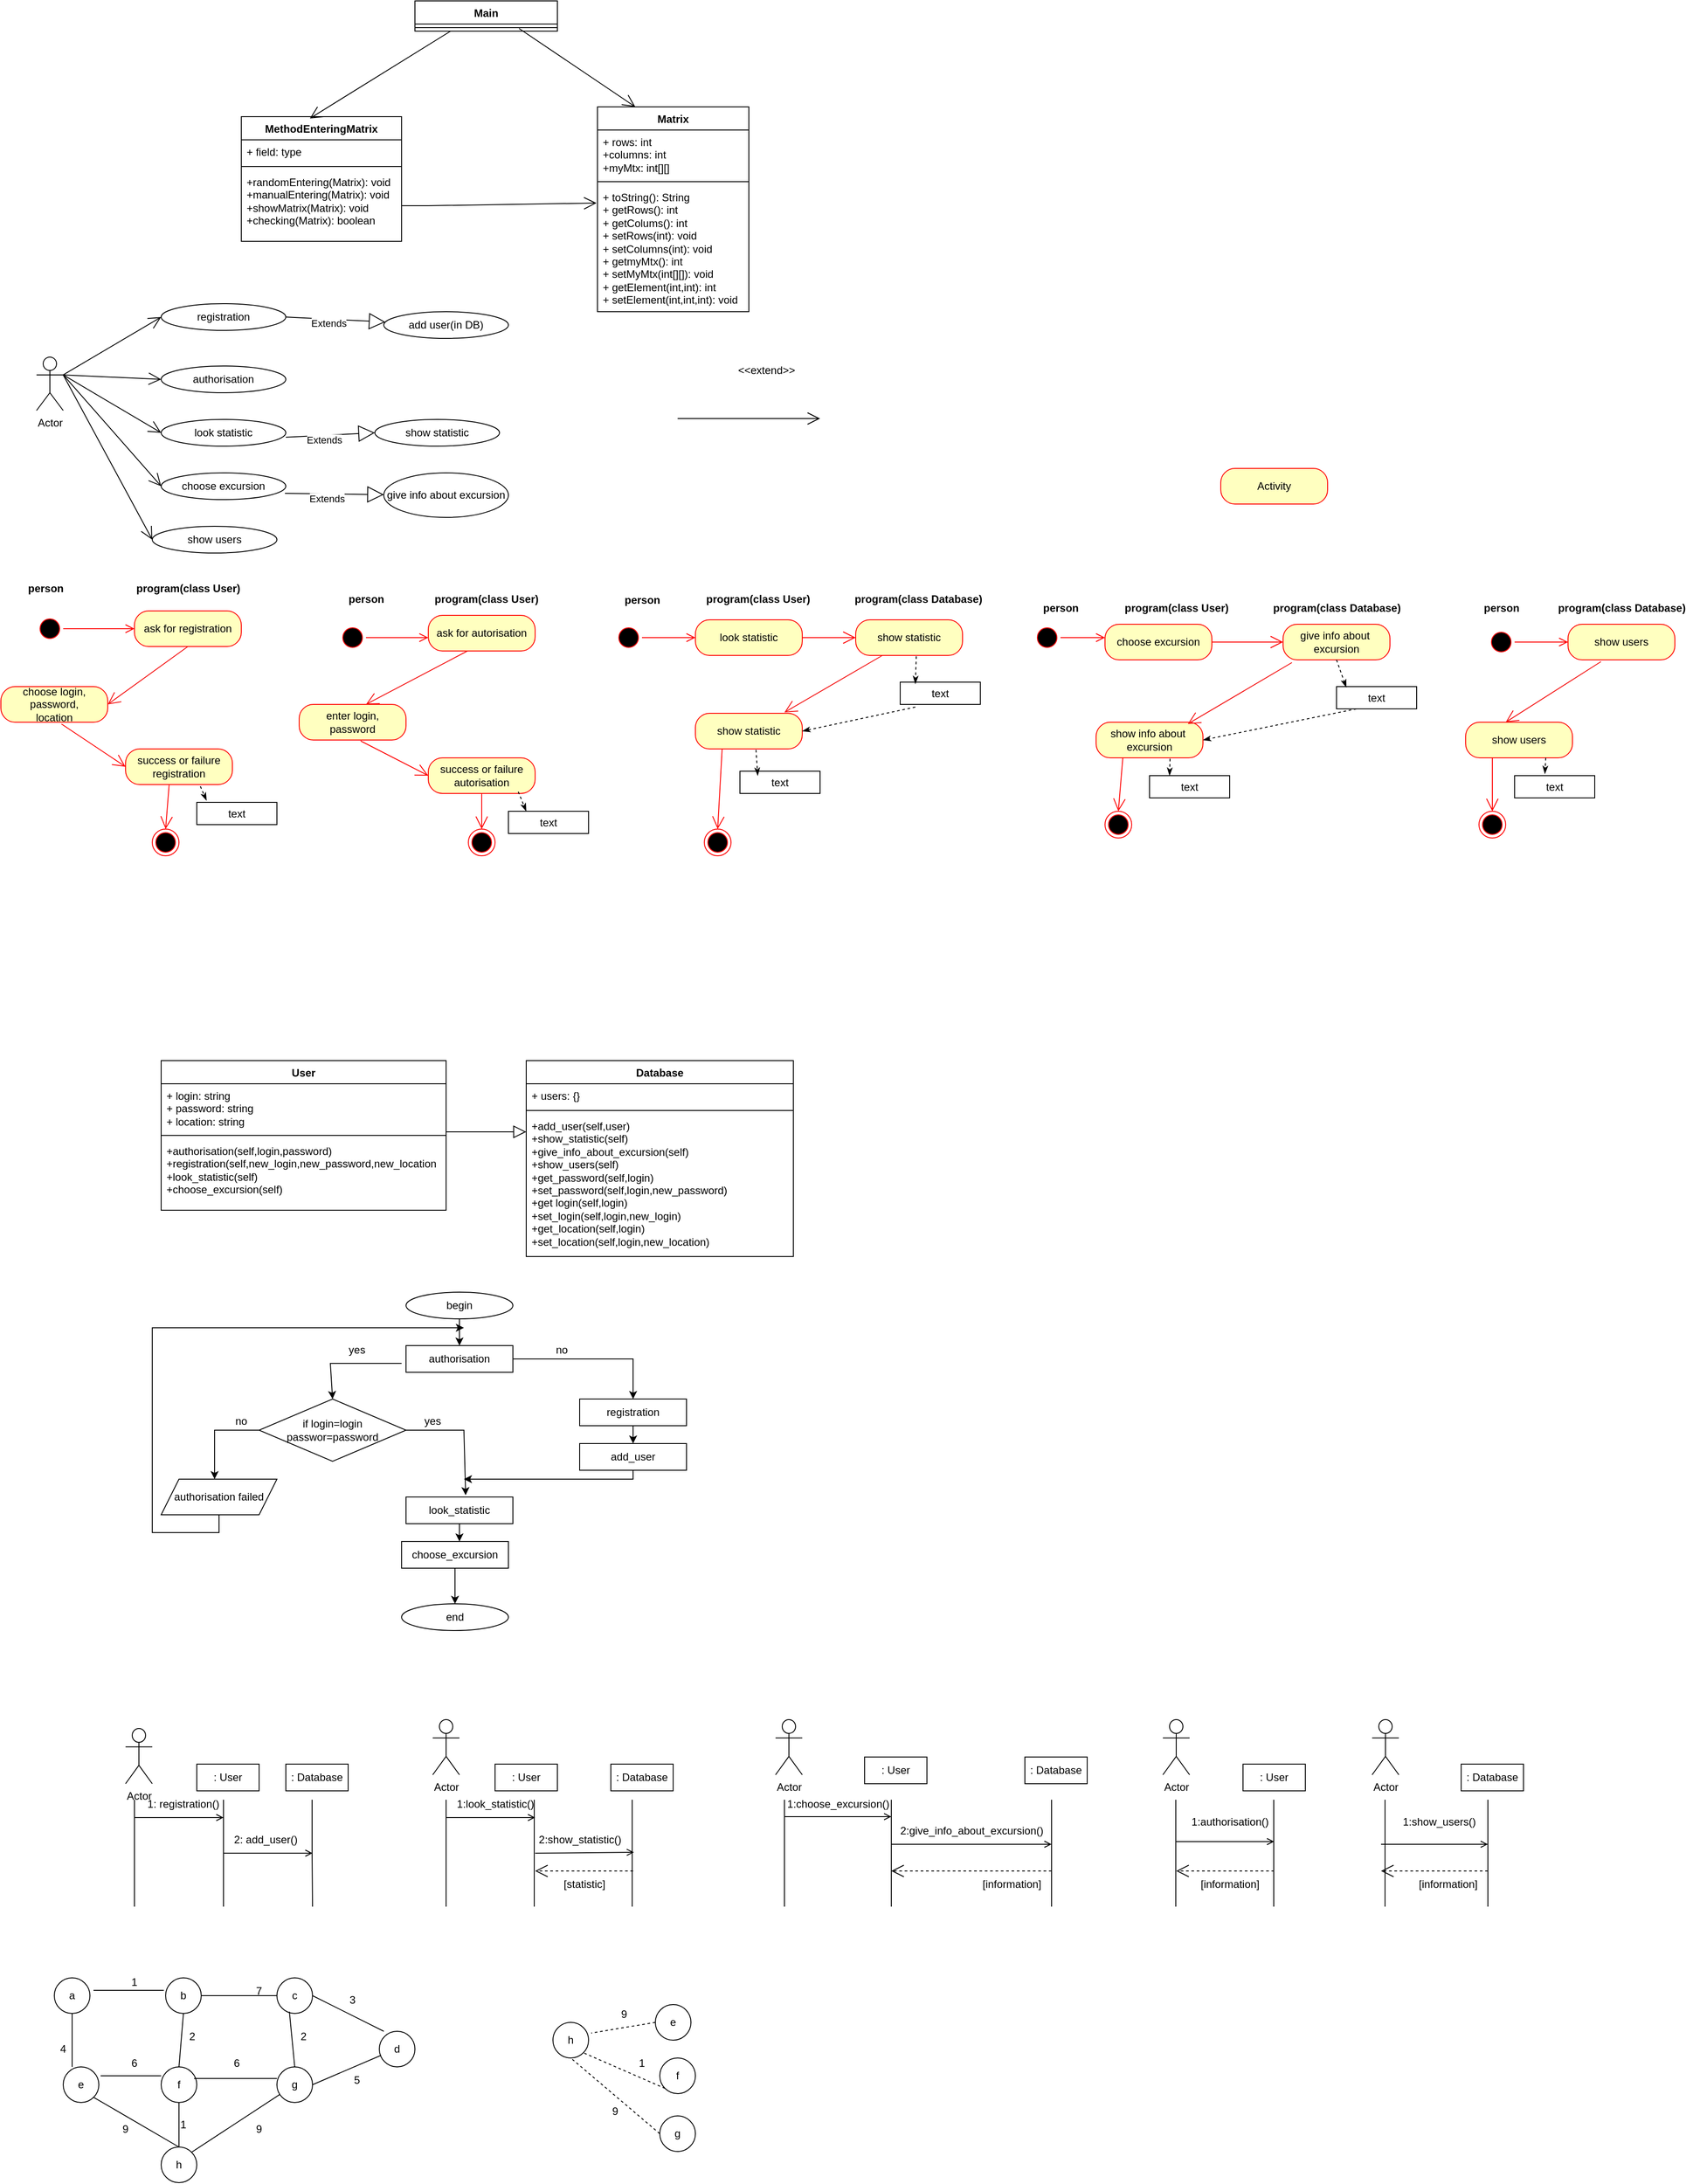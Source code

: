 <mxfile version="21.7.5" type="github">
  <diagram id="BptOMOonJFDbjRiL_tEQ" name="Page-1">
    <mxGraphModel dx="1378" dy="803" grid="1" gridSize="10" guides="1" tooltips="1" connect="1" arrows="1" fold="1" page="1" pageScale="1" pageWidth="1169" pageHeight="827" math="0" shadow="0">
      <root>
        <mxCell id="0" />
        <mxCell id="1" parent="0" />
        <mxCell id="zhgeAJGjvAQVOfTo32MG-1" value="Main" style="swimlane;fontStyle=1;align=center;verticalAlign=top;childLayout=stackLayout;horizontal=1;startSize=26;horizontalStack=0;resizeParent=1;resizeParentMax=0;resizeLast=0;collapsible=1;marginBottom=0;whiteSpace=wrap;html=1;" parent="1" vertex="1">
          <mxGeometry x="585" y="180" width="160" height="34" as="geometry" />
        </mxCell>
        <mxCell id="zhgeAJGjvAQVOfTo32MG-3" value="" style="line;strokeWidth=1;fillColor=none;align=left;verticalAlign=middle;spacingTop=-1;spacingLeft=3;spacingRight=3;rotatable=0;labelPosition=right;points=[];portConstraint=eastwest;strokeColor=inherit;" parent="zhgeAJGjvAQVOfTo32MG-1" vertex="1">
          <mxGeometry y="26" width="160" height="8" as="geometry" />
        </mxCell>
        <mxCell id="zhgeAJGjvAQVOfTo32MG-5" value="MethodEnteringMatrix" style="swimlane;fontStyle=1;align=center;verticalAlign=top;childLayout=stackLayout;horizontal=1;startSize=26;horizontalStack=0;resizeParent=1;resizeParentMax=0;resizeLast=0;collapsible=1;marginBottom=0;whiteSpace=wrap;html=1;" parent="1" vertex="1">
          <mxGeometry x="390" y="310" width="180" height="140" as="geometry" />
        </mxCell>
        <mxCell id="zhgeAJGjvAQVOfTo32MG-6" value="+ field: type" style="text;strokeColor=none;fillColor=none;align=left;verticalAlign=top;spacingLeft=4;spacingRight=4;overflow=hidden;rotatable=0;points=[[0,0.5],[1,0.5]];portConstraint=eastwest;whiteSpace=wrap;html=1;" parent="zhgeAJGjvAQVOfTo32MG-5" vertex="1">
          <mxGeometry y="26" width="180" height="26" as="geometry" />
        </mxCell>
        <mxCell id="zhgeAJGjvAQVOfTo32MG-7" value="" style="line;strokeWidth=1;fillColor=none;align=left;verticalAlign=middle;spacingTop=-1;spacingLeft=3;spacingRight=3;rotatable=0;labelPosition=right;points=[];portConstraint=eastwest;strokeColor=inherit;" parent="zhgeAJGjvAQVOfTo32MG-5" vertex="1">
          <mxGeometry y="52" width="180" height="8" as="geometry" />
        </mxCell>
        <mxCell id="zhgeAJGjvAQVOfTo32MG-8" value="+randomEntering(Matrix): void&lt;br&gt;+manualEntering(Matrix): void&lt;br&gt;&lt;span style=&quot;background-color: initial;&quot;&gt;+showMatrix(Matrix): void&lt;br&gt;+checking(Matrix): boolean&lt;br&gt;&lt;/span&gt;" style="text;strokeColor=none;fillColor=none;align=left;verticalAlign=top;spacingLeft=4;spacingRight=4;overflow=hidden;rotatable=0;points=[[0,0.5],[1,0.5]];portConstraint=eastwest;whiteSpace=wrap;html=1;" parent="zhgeAJGjvAQVOfTo32MG-5" vertex="1">
          <mxGeometry y="60" width="180" height="80" as="geometry" />
        </mxCell>
        <mxCell id="zhgeAJGjvAQVOfTo32MG-9" value="Matrix" style="swimlane;fontStyle=1;align=center;verticalAlign=top;childLayout=stackLayout;horizontal=1;startSize=26;horizontalStack=0;resizeParent=1;resizeParentMax=0;resizeLast=0;collapsible=1;marginBottom=0;whiteSpace=wrap;html=1;" parent="1" vertex="1">
          <mxGeometry x="790" y="299" width="170" height="230" as="geometry" />
        </mxCell>
        <mxCell id="zhgeAJGjvAQVOfTo32MG-10" value="+ rows: int&lt;br&gt;+columns: int&lt;br&gt;+myMtx: int[][]" style="text;strokeColor=none;fillColor=none;align=left;verticalAlign=top;spacingLeft=4;spacingRight=4;overflow=hidden;rotatable=0;points=[[0,0.5],[1,0.5]];portConstraint=eastwest;whiteSpace=wrap;html=1;" parent="zhgeAJGjvAQVOfTo32MG-9" vertex="1">
          <mxGeometry y="26" width="170" height="54" as="geometry" />
        </mxCell>
        <mxCell id="zhgeAJGjvAQVOfTo32MG-11" value="" style="line;strokeWidth=1;fillColor=none;align=left;verticalAlign=middle;spacingTop=-1;spacingLeft=3;spacingRight=3;rotatable=0;labelPosition=right;points=[];portConstraint=eastwest;strokeColor=inherit;" parent="zhgeAJGjvAQVOfTo32MG-9" vertex="1">
          <mxGeometry y="80" width="170" height="8" as="geometry" />
        </mxCell>
        <mxCell id="zhgeAJGjvAQVOfTo32MG-12" value="+ toString(): String&lt;br&gt;+ getRows(): int&lt;br&gt;+ getColums(): int&lt;br&gt;+ setRows(int): void&lt;br&gt;+ setColumns(int): void&lt;br&gt;+ getmyMtx(): int&lt;br&gt;+ setMyMtx(int[][]): void&lt;br&gt;+ getElement(int,int): int&lt;br&gt;+ setElement(int,int,int): void" style="text;strokeColor=none;fillColor=none;align=left;verticalAlign=top;spacingLeft=4;spacingRight=4;overflow=hidden;rotatable=0;points=[[0,0.5],[1,0.5]];portConstraint=eastwest;whiteSpace=wrap;html=1;" parent="zhgeAJGjvAQVOfTo32MG-9" vertex="1">
          <mxGeometry y="88" width="170" height="142" as="geometry" />
        </mxCell>
        <mxCell id="zhgeAJGjvAQVOfTo32MG-13" value="" style="endArrow=open;endFill=1;endSize=12;html=1;rounded=0;entryX=-0.006;entryY=0.141;entryDx=0;entryDy=0;entryPerimeter=0;" parent="1" target="zhgeAJGjvAQVOfTo32MG-12" edge="1">
          <mxGeometry width="160" relative="1" as="geometry">
            <mxPoint x="570" y="410" as="sourcePoint" />
            <mxPoint x="680" y="410" as="targetPoint" />
            <Array as="points">
              <mxPoint x="600" y="410" />
            </Array>
          </mxGeometry>
        </mxCell>
        <mxCell id="zhgeAJGjvAQVOfTo32MG-14" value="" style="endArrow=open;endFill=1;endSize=12;html=1;rounded=0;entryX=0.25;entryY=0;entryDx=0;entryDy=0;exitX=0.731;exitY=0.625;exitDx=0;exitDy=0;exitPerimeter=0;" parent="1" source="zhgeAJGjvAQVOfTo32MG-3" target="zhgeAJGjvAQVOfTo32MG-9" edge="1">
          <mxGeometry width="160" relative="1" as="geometry">
            <mxPoint x="710" y="220" as="sourcePoint" />
            <mxPoint x="1080" y="130" as="targetPoint" />
            <Array as="points" />
          </mxGeometry>
        </mxCell>
        <mxCell id="zhgeAJGjvAQVOfTo32MG-15" value="" style="endArrow=open;endFill=1;endSize=12;html=1;rounded=0;entryX=0.428;entryY=0.014;entryDx=0;entryDy=0;entryPerimeter=0;exitX=0.25;exitY=1;exitDx=0;exitDy=0;" parent="1" source="zhgeAJGjvAQVOfTo32MG-1" target="zhgeAJGjvAQVOfTo32MG-5" edge="1">
          <mxGeometry width="160" relative="1" as="geometry">
            <mxPoint x="460" y="230" as="sourcePoint" />
            <mxPoint x="620" y="230" as="targetPoint" />
            <Array as="points" />
          </mxGeometry>
        </mxCell>
        <mxCell id="1Cxm3_bF26BlQqhh6gpz-1" value="registration" style="ellipse;whiteSpace=wrap;html=1;" parent="1" vertex="1">
          <mxGeometry x="300" y="520" width="140" height="30" as="geometry" />
        </mxCell>
        <mxCell id="1Cxm3_bF26BlQqhh6gpz-2" value="Actor" style="shape=umlActor;verticalLabelPosition=bottom;verticalAlign=top;html=1;" parent="1" vertex="1">
          <mxGeometry x="160" y="580" width="30" height="60" as="geometry" />
        </mxCell>
        <mxCell id="1Cxm3_bF26BlQqhh6gpz-3" value="authorisation" style="ellipse;whiteSpace=wrap;html=1;" parent="1" vertex="1">
          <mxGeometry x="300" y="590" width="140" height="30" as="geometry" />
        </mxCell>
        <mxCell id="1Cxm3_bF26BlQqhh6gpz-4" value="look statistic" style="ellipse;whiteSpace=wrap;html=1;" parent="1" vertex="1">
          <mxGeometry x="300" y="650" width="140" height="30" as="geometry" />
        </mxCell>
        <mxCell id="1Cxm3_bF26BlQqhh6gpz-5" value="choose excursion" style="ellipse;whiteSpace=wrap;html=1;" parent="1" vertex="1">
          <mxGeometry x="300" y="710" width="140" height="30" as="geometry" />
        </mxCell>
        <mxCell id="1Cxm3_bF26BlQqhh6gpz-7" value="show statistic" style="ellipse;whiteSpace=wrap;html=1;" parent="1" vertex="1">
          <mxGeometry x="540" y="650" width="140" height="30" as="geometry" />
        </mxCell>
        <mxCell id="1Cxm3_bF26BlQqhh6gpz-8" value="give info about excursion" style="ellipse;whiteSpace=wrap;html=1;" parent="1" vertex="1">
          <mxGeometry x="550" y="710" width="140" height="50" as="geometry" />
        </mxCell>
        <mxCell id="1Cxm3_bF26BlQqhh6gpz-9" value="" style="endArrow=open;endFill=1;endSize=12;html=1;rounded=0;" parent="1" edge="1">
          <mxGeometry width="160" relative="1" as="geometry">
            <mxPoint x="880" y="649" as="sourcePoint" />
            <mxPoint x="1040" y="649" as="targetPoint" />
          </mxGeometry>
        </mxCell>
        <mxCell id="1Cxm3_bF26BlQqhh6gpz-12" value="&amp;lt;&amp;lt;extend&amp;gt;&amp;gt;" style="text;html=1;strokeColor=none;fillColor=none;align=center;verticalAlign=middle;whiteSpace=wrap;rounded=0;" parent="1" vertex="1">
          <mxGeometry x="950" y="580" width="60" height="30" as="geometry" />
        </mxCell>
        <mxCell id="1Cxm3_bF26BlQqhh6gpz-15" value="" style="endArrow=open;endFill=1;endSize=12;html=1;rounded=0;exitX=1;exitY=0.333;exitDx=0;exitDy=0;exitPerimeter=0;entryX=0;entryY=0.5;entryDx=0;entryDy=0;" parent="1" source="1Cxm3_bF26BlQqhh6gpz-2" target="1Cxm3_bF26BlQqhh6gpz-1" edge="1">
          <mxGeometry width="160" relative="1" as="geometry">
            <mxPoint x="220" y="560" as="sourcePoint" />
            <mxPoint x="380" y="560" as="targetPoint" />
          </mxGeometry>
        </mxCell>
        <mxCell id="1Cxm3_bF26BlQqhh6gpz-16" value="" style="endArrow=open;endFill=1;endSize=12;html=1;rounded=0;exitX=1;exitY=0.333;exitDx=0;exitDy=0;exitPerimeter=0;entryX=0;entryY=0.5;entryDx=0;entryDy=0;" parent="1" source="1Cxm3_bF26BlQqhh6gpz-2" target="1Cxm3_bF26BlQqhh6gpz-3" edge="1">
          <mxGeometry width="160" relative="1" as="geometry">
            <mxPoint x="220" y="610" as="sourcePoint" />
            <mxPoint x="380" y="610" as="targetPoint" />
          </mxGeometry>
        </mxCell>
        <mxCell id="1Cxm3_bF26BlQqhh6gpz-17" value="" style="endArrow=open;endFill=1;endSize=12;html=1;rounded=0;exitX=1;exitY=0.333;exitDx=0;exitDy=0;exitPerimeter=0;entryX=0;entryY=0.5;entryDx=0;entryDy=0;" parent="1" source="1Cxm3_bF26BlQqhh6gpz-2" target="1Cxm3_bF26BlQqhh6gpz-4" edge="1">
          <mxGeometry width="160" relative="1" as="geometry">
            <mxPoint x="230" y="650" as="sourcePoint" />
            <mxPoint x="390" y="650" as="targetPoint" />
          </mxGeometry>
        </mxCell>
        <mxCell id="1Cxm3_bF26BlQqhh6gpz-18" value="" style="endArrow=open;endFill=1;endSize=12;html=1;rounded=0;exitX=1;exitY=0.333;exitDx=0;exitDy=0;exitPerimeter=0;entryX=0;entryY=0.5;entryDx=0;entryDy=0;" parent="1" source="1Cxm3_bF26BlQqhh6gpz-2" target="1Cxm3_bF26BlQqhh6gpz-5" edge="1">
          <mxGeometry width="160" relative="1" as="geometry">
            <mxPoint x="220" y="650" as="sourcePoint" />
            <mxPoint x="299" y="717" as="targetPoint" />
          </mxGeometry>
        </mxCell>
        <mxCell id="1Cxm3_bF26BlQqhh6gpz-21" value="add user(in DB)" style="ellipse;whiteSpace=wrap;html=1;" parent="1" vertex="1">
          <mxGeometry x="550" y="529" width="140" height="30" as="geometry" />
        </mxCell>
        <mxCell id="1Cxm3_bF26BlQqhh6gpz-24" value="show users" style="ellipse;whiteSpace=wrap;html=1;" parent="1" vertex="1">
          <mxGeometry x="290" y="770" width="140" height="30" as="geometry" />
        </mxCell>
        <mxCell id="1Cxm3_bF26BlQqhh6gpz-25" value="" style="endArrow=open;endFill=1;endSize=12;html=1;rounded=0;exitX=1;exitY=0.333;exitDx=0;exitDy=0;exitPerimeter=0;entryX=0;entryY=0.5;entryDx=0;entryDy=0;" parent="1" source="1Cxm3_bF26BlQqhh6gpz-2" target="1Cxm3_bF26BlQqhh6gpz-24" edge="1">
          <mxGeometry width="160" relative="1" as="geometry">
            <mxPoint x="190" y="710" as="sourcePoint" />
            <mxPoint x="350" y="710" as="targetPoint" />
          </mxGeometry>
        </mxCell>
        <mxCell id="BzjJkFdiRaj5-xiYjQNt-1" value="" style="ellipse;html=1;shape=startState;fillColor=#000000;strokeColor=#ff0000;" parent="1" vertex="1">
          <mxGeometry x="160" y="870" width="30" height="30" as="geometry" />
        </mxCell>
        <mxCell id="BzjJkFdiRaj5-xiYjQNt-3" value="ask for registration" style="rounded=1;whiteSpace=wrap;html=1;arcSize=40;fontColor=#000000;fillColor=#ffffc0;strokeColor=#ff0000;" parent="1" vertex="1">
          <mxGeometry x="270" y="865" width="120" height="40" as="geometry" />
        </mxCell>
        <mxCell id="BzjJkFdiRaj5-xiYjQNt-5" value="Activity" style="rounded=1;whiteSpace=wrap;html=1;arcSize=40;fontColor=#000000;fillColor=#ffffc0;strokeColor=#ff0000;" parent="1" vertex="1">
          <mxGeometry x="1490" y="705" width="120" height="40" as="geometry" />
        </mxCell>
        <mxCell id="BzjJkFdiRaj5-xiYjQNt-7" value="" style="edgeStyle=orthogonalEdgeStyle;html=1;verticalAlign=bottom;endArrow=open;endSize=8;strokeColor=#ff0000;rounded=0;exitX=1;exitY=0.5;exitDx=0;exitDy=0;entryX=0;entryY=0.5;entryDx=0;entryDy=0;" parent="1" source="BzjJkFdiRaj5-xiYjQNt-1" target="BzjJkFdiRaj5-xiYjQNt-3" edge="1">
          <mxGeometry relative="1" as="geometry">
            <mxPoint x="330" y="850" as="targetPoint" />
            <mxPoint x="210" y="850" as="sourcePoint" />
            <Array as="points">
              <mxPoint x="230" y="885" />
              <mxPoint x="230" y="885" />
            </Array>
          </mxGeometry>
        </mxCell>
        <mxCell id="BzjJkFdiRaj5-xiYjQNt-8" value="program(class User)" style="text;align=center;fontStyle=1;verticalAlign=middle;spacingLeft=3;spacingRight=3;strokeColor=none;rotatable=0;points=[[0,0.5],[1,0.5]];portConstraint=eastwest;html=1;" parent="1" vertex="1">
          <mxGeometry x="290" y="827" width="80" height="26" as="geometry" />
        </mxCell>
        <mxCell id="BzjJkFdiRaj5-xiYjQNt-9" value="choose login,&lt;br&gt;password,&lt;br&gt;location" style="rounded=1;whiteSpace=wrap;html=1;arcSize=40;fontColor=#000000;fillColor=#ffffc0;strokeColor=#ff0000;" parent="1" vertex="1">
          <mxGeometry x="120" y="950" width="120" height="40" as="geometry" />
        </mxCell>
        <mxCell id="BzjJkFdiRaj5-xiYjQNt-12" value="" style="endArrow=open;endFill=1;endSize=12;html=1;rounded=0;exitX=0.5;exitY=1;exitDx=0;exitDy=0;entryX=1;entryY=0.5;entryDx=0;entryDy=0;strokeColor=#f41010;" parent="1" source="BzjJkFdiRaj5-xiYjQNt-3" target="BzjJkFdiRaj5-xiYjQNt-9" edge="1">
          <mxGeometry width="160" relative="1" as="geometry">
            <mxPoint x="330" y="970" as="sourcePoint" />
            <mxPoint x="490" y="970" as="targetPoint" />
            <Array as="points" />
          </mxGeometry>
        </mxCell>
        <mxCell id="BzjJkFdiRaj5-xiYjQNt-13" value="success or failure&lt;br&gt;registration" style="rounded=1;whiteSpace=wrap;html=1;arcSize=40;fontColor=#000000;fillColor=#ffffc0;strokeColor=#ff0000;" parent="1" vertex="1">
          <mxGeometry x="260" y="1020" width="120" height="40" as="geometry" />
        </mxCell>
        <mxCell id="BzjJkFdiRaj5-xiYjQNt-14" value="" style="endArrow=open;endFill=1;endSize=12;html=1;rounded=0;exitX=0.567;exitY=1.05;exitDx=0;exitDy=0;exitPerimeter=0;entryX=0;entryY=0.5;entryDx=0;entryDy=0;strokeColor=#FF0000;" parent="1" source="BzjJkFdiRaj5-xiYjQNt-9" target="BzjJkFdiRaj5-xiYjQNt-13" edge="1">
          <mxGeometry width="160" relative="1" as="geometry">
            <mxPoint x="170" y="1030" as="sourcePoint" />
            <mxPoint x="330" y="1030" as="targetPoint" />
          </mxGeometry>
        </mxCell>
        <mxCell id="BzjJkFdiRaj5-xiYjQNt-15" value="person" style="text;align=center;fontStyle=1;verticalAlign=middle;spacingLeft=3;spacingRight=3;strokeColor=none;rotatable=0;points=[[0,0.5],[1,0.5]];portConstraint=eastwest;html=1;" parent="1" vertex="1">
          <mxGeometry x="130" y="827" width="80" height="26" as="geometry" />
        </mxCell>
        <mxCell id="BzjJkFdiRaj5-xiYjQNt-16" value="" style="ellipse;html=1;shape=endState;fillColor=#000000;strokeColor=#ff0000;" parent="1" vertex="1">
          <mxGeometry x="290" y="1110" width="30" height="30" as="geometry" />
        </mxCell>
        <mxCell id="BzjJkFdiRaj5-xiYjQNt-17" value="" style="endArrow=open;endFill=1;endSize=12;html=1;rounded=0;exitX=0.408;exitY=1;exitDx=0;exitDy=0;exitPerimeter=0;entryX=0.5;entryY=0;entryDx=0;entryDy=0;strokeColor=#FF0000;" parent="1" source="BzjJkFdiRaj5-xiYjQNt-13" target="BzjJkFdiRaj5-xiYjQNt-16" edge="1">
          <mxGeometry width="160" relative="1" as="geometry">
            <mxPoint x="310" y="1080" as="sourcePoint" />
            <mxPoint x="382" y="1128" as="targetPoint" />
          </mxGeometry>
        </mxCell>
        <mxCell id="BzjJkFdiRaj5-xiYjQNt-18" value="" style="ellipse;html=1;shape=startState;fillColor=#000000;strokeColor=#ff0000;" parent="1" vertex="1">
          <mxGeometry x="500" y="880" width="30" height="30" as="geometry" />
        </mxCell>
        <mxCell id="BzjJkFdiRaj5-xiYjQNt-19" value="" style="edgeStyle=orthogonalEdgeStyle;html=1;verticalAlign=bottom;endArrow=open;endSize=8;strokeColor=#ff0000;rounded=0;" parent="1" source="BzjJkFdiRaj5-xiYjQNt-18" edge="1">
          <mxGeometry relative="1" as="geometry">
            <mxPoint x="600" y="895" as="targetPoint" />
          </mxGeometry>
        </mxCell>
        <mxCell id="BzjJkFdiRaj5-xiYjQNt-20" value="person" style="text;align=center;fontStyle=1;verticalAlign=middle;spacingLeft=3;spacingRight=3;strokeColor=none;rotatable=0;points=[[0,0.5],[1,0.5]];portConstraint=eastwest;html=1;" parent="1" vertex="1">
          <mxGeometry x="490" y="839" width="80" height="26" as="geometry" />
        </mxCell>
        <mxCell id="BzjJkFdiRaj5-xiYjQNt-21" value="program(class User)" style="text;align=center;fontStyle=1;verticalAlign=middle;spacingLeft=3;spacingRight=3;strokeColor=none;rotatable=0;points=[[0,0.5],[1,0.5]];portConstraint=eastwest;html=1;" parent="1" vertex="1">
          <mxGeometry x="625" y="839" width="80" height="26" as="geometry" />
        </mxCell>
        <mxCell id="BzjJkFdiRaj5-xiYjQNt-22" value="ask for autorisation" style="rounded=1;whiteSpace=wrap;html=1;arcSize=40;fontColor=#000000;fillColor=#ffffc0;strokeColor=#ff0000;" parent="1" vertex="1">
          <mxGeometry x="600" y="870" width="120" height="40" as="geometry" />
        </mxCell>
        <mxCell id="BzjJkFdiRaj5-xiYjQNt-23" value="enter login,&lt;br&gt;password" style="rounded=1;whiteSpace=wrap;html=1;arcSize=40;fontColor=#000000;fillColor=#ffffc0;strokeColor=#ff0000;" parent="1" vertex="1">
          <mxGeometry x="455" y="970" width="120" height="40" as="geometry" />
        </mxCell>
        <mxCell id="BzjJkFdiRaj5-xiYjQNt-24" value="" style="endArrow=open;endFill=1;endSize=12;html=1;rounded=0;exitX=0.367;exitY=1;exitDx=0;exitDy=0;strokeColor=#f41010;exitPerimeter=0;entryX=0.625;entryY=0;entryDx=0;entryDy=0;entryPerimeter=0;" parent="1" source="BzjJkFdiRaj5-xiYjQNt-22" target="BzjJkFdiRaj5-xiYjQNt-23" edge="1">
          <mxGeometry width="160" relative="1" as="geometry">
            <mxPoint x="620" y="940" as="sourcePoint" />
            <mxPoint x="539" y="967" as="targetPoint" />
            <Array as="points" />
          </mxGeometry>
        </mxCell>
        <mxCell id="BzjJkFdiRaj5-xiYjQNt-25" value="success or failure&lt;br&gt;autorisation" style="rounded=1;whiteSpace=wrap;html=1;arcSize=40;fontColor=#000000;fillColor=#ffffc0;strokeColor=#ff0000;" parent="1" vertex="1">
          <mxGeometry x="600" y="1030" width="120" height="40" as="geometry" />
        </mxCell>
        <mxCell id="BzjJkFdiRaj5-xiYjQNt-26" value="" style="endArrow=open;endFill=1;endSize=12;html=1;rounded=0;exitX=0.575;exitY=1.025;exitDx=0;exitDy=0;exitPerimeter=0;entryX=0;entryY=0.5;entryDx=0;entryDy=0;strokeColor=#FF0000;" parent="1" source="BzjJkFdiRaj5-xiYjQNt-23" target="BzjJkFdiRaj5-xiYjQNt-25" edge="1">
          <mxGeometry width="160" relative="1" as="geometry">
            <mxPoint x="540" y="1030" as="sourcePoint" />
            <mxPoint x="612" y="1078" as="targetPoint" />
          </mxGeometry>
        </mxCell>
        <mxCell id="BzjJkFdiRaj5-xiYjQNt-27" value="" style="ellipse;html=1;shape=endState;fillColor=#000000;strokeColor=#ff0000;" parent="1" vertex="1">
          <mxGeometry x="645" y="1110" width="30" height="30" as="geometry" />
        </mxCell>
        <mxCell id="BzjJkFdiRaj5-xiYjQNt-28" value="" style="endArrow=open;endFill=1;endSize=12;html=1;rounded=0;exitX=0.5;exitY=1;exitDx=0;exitDy=0;entryX=0.5;entryY=0;entryDx=0;entryDy=0;strokeColor=#FF0000;" parent="1" source="BzjJkFdiRaj5-xiYjQNt-25" target="BzjJkFdiRaj5-xiYjQNt-27" edge="1">
          <mxGeometry width="160" relative="1" as="geometry">
            <mxPoint x="650" y="1090" as="sourcePoint" />
            <mxPoint x="646" y="1140" as="targetPoint" />
          </mxGeometry>
        </mxCell>
        <mxCell id="BzjJkFdiRaj5-xiYjQNt-29" value="" style="ellipse;html=1;shape=startState;fillColor=#000000;strokeColor=#ff0000;" parent="1" vertex="1">
          <mxGeometry x="810" y="880" width="30" height="30" as="geometry" />
        </mxCell>
        <mxCell id="BzjJkFdiRaj5-xiYjQNt-30" value="" style="edgeStyle=orthogonalEdgeStyle;html=1;verticalAlign=bottom;endArrow=open;endSize=8;strokeColor=#ff0000;rounded=0;" parent="1" source="BzjJkFdiRaj5-xiYjQNt-29" edge="1">
          <mxGeometry relative="1" as="geometry">
            <mxPoint x="900" y="895" as="targetPoint" />
          </mxGeometry>
        </mxCell>
        <mxCell id="BzjJkFdiRaj5-xiYjQNt-31" value="person" style="text;align=center;fontStyle=1;verticalAlign=middle;spacingLeft=3;spacingRight=3;strokeColor=none;rotatable=0;points=[[0,0.5],[1,0.5]];portConstraint=eastwest;html=1;" parent="1" vertex="1">
          <mxGeometry x="800" y="840" width="80" height="26" as="geometry" />
        </mxCell>
        <mxCell id="BzjJkFdiRaj5-xiYjQNt-32" value="program(class User)" style="text;align=center;fontStyle=1;verticalAlign=middle;spacingLeft=3;spacingRight=3;strokeColor=none;rotatable=0;points=[[0,0.5],[1,0.5]];portConstraint=eastwest;html=1;" parent="1" vertex="1">
          <mxGeometry x="930" y="839" width="80" height="26" as="geometry" />
        </mxCell>
        <mxCell id="BzjJkFdiRaj5-xiYjQNt-33" value="program(class Database)" style="text;align=center;fontStyle=1;verticalAlign=middle;spacingLeft=3;spacingRight=3;strokeColor=none;rotatable=0;points=[[0,0.5],[1,0.5]];portConstraint=eastwest;html=1;" parent="1" vertex="1">
          <mxGeometry x="1110" y="839" width="80" height="26" as="geometry" />
        </mxCell>
        <mxCell id="BzjJkFdiRaj5-xiYjQNt-34" value="look statistic" style="rounded=1;whiteSpace=wrap;html=1;arcSize=40;fontColor=#000000;fillColor=#ffffc0;strokeColor=#ff0000;" parent="1" vertex="1">
          <mxGeometry x="900" y="875" width="120" height="40" as="geometry" />
        </mxCell>
        <mxCell id="BzjJkFdiRaj5-xiYjQNt-37" value="" style="endArrow=open;endFill=1;endSize=12;html=1;rounded=0;exitX=1;exitY=0.5;exitDx=0;exitDy=0;strokeColor=#FF0000;" parent="1" source="BzjJkFdiRaj5-xiYjQNt-34" edge="1">
          <mxGeometry width="160" relative="1" as="geometry">
            <mxPoint x="1050" y="890" as="sourcePoint" />
            <mxPoint x="1080" y="895" as="targetPoint" />
          </mxGeometry>
        </mxCell>
        <mxCell id="BzjJkFdiRaj5-xiYjQNt-38" value="show statistic" style="rounded=1;whiteSpace=wrap;html=1;arcSize=40;fontColor=#000000;fillColor=#ffffc0;strokeColor=#ff0000;" parent="1" vertex="1">
          <mxGeometry x="1080" y="875" width="120" height="40" as="geometry" />
        </mxCell>
        <mxCell id="BzjJkFdiRaj5-xiYjQNt-39" value="show statistic" style="rounded=1;whiteSpace=wrap;html=1;arcSize=40;fontColor=#000000;fillColor=#ffffc0;strokeColor=#ff0000;" parent="1" vertex="1">
          <mxGeometry x="900" y="980" width="120" height="40" as="geometry" />
        </mxCell>
        <mxCell id="BzjJkFdiRaj5-xiYjQNt-40" value="" style="endArrow=open;endFill=1;endSize=12;html=1;rounded=0;exitX=0.367;exitY=1;exitDx=0;exitDy=0;strokeColor=#f41010;exitPerimeter=0;entryX=0.833;entryY=-0.025;entryDx=0;entryDy=0;entryPerimeter=0;" parent="1" target="BzjJkFdiRaj5-xiYjQNt-39" edge="1">
          <mxGeometry width="160" relative="1" as="geometry">
            <mxPoint x="1110" y="915" as="sourcePoint" />
            <mxPoint x="1000" y="970" as="targetPoint" />
            <Array as="points" />
          </mxGeometry>
        </mxCell>
        <mxCell id="BzjJkFdiRaj5-xiYjQNt-41" value="text" style="html=1;whiteSpace=wrap;" parent="1" vertex="1">
          <mxGeometry x="1130" y="945" width="90" height="25" as="geometry" />
        </mxCell>
        <mxCell id="BzjJkFdiRaj5-xiYjQNt-42" value="" style="endArrow=classicThin;html=1;rounded=0;dashed=1;endFill=1;exitX=0.567;exitY=1.025;exitDx=0;exitDy=0;entryX=0.189;entryY=0.08;entryDx=0;entryDy=0;exitPerimeter=0;entryPerimeter=0;" parent="1" source="BzjJkFdiRaj5-xiYjQNt-38" target="BzjJkFdiRaj5-xiYjQNt-41" edge="1">
          <mxGeometry width="50" height="50" relative="1" as="geometry">
            <mxPoint x="1160" y="930" as="sourcePoint" />
            <mxPoint x="1235" y="930" as="targetPoint" />
          </mxGeometry>
        </mxCell>
        <mxCell id="BzjJkFdiRaj5-xiYjQNt-43" value="text" style="html=1;whiteSpace=wrap;" parent="1" vertex="1">
          <mxGeometry x="950" y="1045" width="90" height="25" as="geometry" />
        </mxCell>
        <mxCell id="BzjJkFdiRaj5-xiYjQNt-44" value="" style="endArrow=classicThin;html=1;rounded=0;dashed=1;endFill=1;exitX=0.567;exitY=1.025;exitDx=0;exitDy=0;exitPerimeter=0;" parent="1" source="BzjJkFdiRaj5-xiYjQNt-39" edge="1">
          <mxGeometry width="50" height="50" relative="1" as="geometry">
            <mxPoint x="970" y="1030" as="sourcePoint" />
            <mxPoint x="970" y="1050" as="targetPoint" />
          </mxGeometry>
        </mxCell>
        <mxCell id="BzjJkFdiRaj5-xiYjQNt-45" value="" style="ellipse;html=1;shape=endState;fillColor=#000000;strokeColor=#ff0000;" parent="1" vertex="1">
          <mxGeometry x="910" y="1110" width="30" height="30" as="geometry" />
        </mxCell>
        <mxCell id="BzjJkFdiRaj5-xiYjQNt-46" value="" style="endArrow=open;endFill=1;endSize=12;html=1;rounded=0;exitX=0.25;exitY=1;exitDx=0;exitDy=0;entryX=0.5;entryY=0;entryDx=0;entryDy=0;strokeColor=#FF0000;" parent="1" source="BzjJkFdiRaj5-xiYjQNt-39" target="BzjJkFdiRaj5-xiYjQNt-45" edge="1">
          <mxGeometry width="160" relative="1" as="geometry">
            <mxPoint x="900" y="1050" as="sourcePoint" />
            <mxPoint x="900" y="1090" as="targetPoint" />
          </mxGeometry>
        </mxCell>
        <mxCell id="BzjJkFdiRaj5-xiYjQNt-48" value="choose excursion" style="rounded=1;whiteSpace=wrap;html=1;arcSize=40;fontColor=#000000;fillColor=#ffffc0;strokeColor=#ff0000;" parent="1" vertex="1">
          <mxGeometry x="1360" y="880" width="120" height="40" as="geometry" />
        </mxCell>
        <mxCell id="BzjJkFdiRaj5-xiYjQNt-49" value="" style="ellipse;html=1;shape=startState;fillColor=#000000;strokeColor=#ff0000;" parent="1" vertex="1">
          <mxGeometry x="1280" y="880" width="30" height="30" as="geometry" />
        </mxCell>
        <mxCell id="BzjJkFdiRaj5-xiYjQNt-50" value="" style="edgeStyle=orthogonalEdgeStyle;html=1;verticalAlign=bottom;endArrow=open;endSize=8;strokeColor=#ff0000;rounded=0;" parent="1" source="BzjJkFdiRaj5-xiYjQNt-49" edge="1">
          <mxGeometry relative="1" as="geometry">
            <mxPoint x="1360" y="895" as="targetPoint" />
          </mxGeometry>
        </mxCell>
        <mxCell id="BzjJkFdiRaj5-xiYjQNt-51" value="person" style="text;align=center;fontStyle=1;verticalAlign=middle;spacingLeft=3;spacingRight=3;strokeColor=none;rotatable=0;points=[[0,0.5],[1,0.5]];portConstraint=eastwest;html=1;" parent="1" vertex="1">
          <mxGeometry x="1270" y="849" width="80" height="26" as="geometry" />
        </mxCell>
        <mxCell id="BzjJkFdiRaj5-xiYjQNt-52" value="program(class User)" style="text;align=center;fontStyle=1;verticalAlign=middle;spacingLeft=3;spacingRight=3;strokeColor=none;rotatable=0;points=[[0,0.5],[1,0.5]];portConstraint=eastwest;html=1;" parent="1" vertex="1">
          <mxGeometry x="1400" y="849" width="80" height="26" as="geometry" />
        </mxCell>
        <mxCell id="BzjJkFdiRaj5-xiYjQNt-53" value="program(class Database)" style="text;align=center;fontStyle=1;verticalAlign=middle;spacingLeft=3;spacingRight=3;strokeColor=none;rotatable=0;points=[[0,0.5],[1,0.5]];portConstraint=eastwest;html=1;" parent="1" vertex="1">
          <mxGeometry x="1580" y="849" width="80" height="26" as="geometry" />
        </mxCell>
        <mxCell id="BzjJkFdiRaj5-xiYjQNt-54" value="give info about&amp;nbsp;&lt;br&gt;excursion" style="rounded=1;whiteSpace=wrap;html=1;arcSize=40;fontColor=#000000;fillColor=#ffffc0;strokeColor=#ff0000;" parent="1" vertex="1">
          <mxGeometry x="1560" y="880" width="120" height="40" as="geometry" />
        </mxCell>
        <mxCell id="BzjJkFdiRaj5-xiYjQNt-55" value="" style="endArrow=open;endFill=1;endSize=12;html=1;rounded=0;exitX=1;exitY=0.5;exitDx=0;exitDy=0;strokeColor=#FF0000;entryX=0;entryY=0.5;entryDx=0;entryDy=0;" parent="1" source="BzjJkFdiRaj5-xiYjQNt-48" target="BzjJkFdiRaj5-xiYjQNt-54" edge="1">
          <mxGeometry width="160" relative="1" as="geometry">
            <mxPoint x="1510" y="910" as="sourcePoint" />
            <mxPoint x="1570" y="910" as="targetPoint" />
          </mxGeometry>
        </mxCell>
        <mxCell id="BzjJkFdiRaj5-xiYjQNt-56" value="text" style="html=1;whiteSpace=wrap;" parent="1" vertex="1">
          <mxGeometry x="1620" y="950" width="90" height="25" as="geometry" />
        </mxCell>
        <mxCell id="BzjJkFdiRaj5-xiYjQNt-57" value="" style="endArrow=classicThin;html=1;rounded=0;dashed=1;endFill=1;exitX=0.5;exitY=1;exitDx=0;exitDy=0;entryX=0.122;entryY=0.04;entryDx=0;entryDy=0;entryPerimeter=0;" parent="1" source="BzjJkFdiRaj5-xiYjQNt-54" target="BzjJkFdiRaj5-xiYjQNt-56" edge="1">
          <mxGeometry width="50" height="50" relative="1" as="geometry">
            <mxPoint x="1620" y="930" as="sourcePoint" />
            <mxPoint x="1619" y="961" as="targetPoint" />
          </mxGeometry>
        </mxCell>
        <mxCell id="BzjJkFdiRaj5-xiYjQNt-58" value="" style="endArrow=classicThin;html=1;rounded=0;dashed=1;endFill=1;exitX=0.189;exitY=1.12;exitDx=0;exitDy=0;entryX=1;entryY=0.5;entryDx=0;entryDy=0;exitPerimeter=0;" parent="1" source="BzjJkFdiRaj5-xiYjQNt-41" target="BzjJkFdiRaj5-xiYjQNt-39" edge="1">
          <mxGeometry width="50" height="50" relative="1" as="geometry">
            <mxPoint x="1060" y="1000" as="sourcePoint" />
            <mxPoint x="1059" y="1031" as="targetPoint" />
          </mxGeometry>
        </mxCell>
        <mxCell id="BzjJkFdiRaj5-xiYjQNt-59" value="" style="endArrow=classicThin;html=1;rounded=0;dashed=1;endFill=1;exitX=0.25;exitY=1;exitDx=0;exitDy=0;entryX=1;entryY=0.5;entryDx=0;entryDy=0;" parent="1" source="BzjJkFdiRaj5-xiYjQNt-56" target="BzjJkFdiRaj5-xiYjQNt-60" edge="1">
          <mxGeometry width="50" height="50" relative="1" as="geometry">
            <mxPoint x="1580" y="1020" as="sourcePoint" />
            <mxPoint x="1579" y="1051" as="targetPoint" />
          </mxGeometry>
        </mxCell>
        <mxCell id="BzjJkFdiRaj5-xiYjQNt-60" value="show info about&amp;nbsp;&lt;br&gt;excursion" style="rounded=1;whiteSpace=wrap;html=1;arcSize=40;fontColor=#000000;fillColor=#ffffc0;strokeColor=#ff0000;" parent="1" vertex="1">
          <mxGeometry x="1350" y="990" width="120" height="40" as="geometry" />
        </mxCell>
        <mxCell id="BzjJkFdiRaj5-xiYjQNt-61" value="" style="endArrow=open;endFill=1;endSize=12;html=1;rounded=0;exitX=0.083;exitY=1.075;exitDx=0;exitDy=0;strokeColor=#f41010;exitPerimeter=0;entryX=0.858;entryY=0.05;entryDx=0;entryDy=0;entryPerimeter=0;" parent="1" source="BzjJkFdiRaj5-xiYjQNt-54" target="BzjJkFdiRaj5-xiYjQNt-60" edge="1">
          <mxGeometry width="160" relative="1" as="geometry">
            <mxPoint x="1500" y="970" as="sourcePoint" />
            <mxPoint x="1390" y="1034" as="targetPoint" />
            <Array as="points" />
          </mxGeometry>
        </mxCell>
        <mxCell id="BzjJkFdiRaj5-xiYjQNt-63" value="text" style="html=1;whiteSpace=wrap;" parent="1" vertex="1">
          <mxGeometry x="1410" y="1050" width="90" height="25" as="geometry" />
        </mxCell>
        <mxCell id="BzjJkFdiRaj5-xiYjQNt-64" value="" style="endArrow=classicThin;html=1;rounded=0;dashed=1;endFill=1;exitX=0.692;exitY=1.025;exitDx=0;exitDy=0;entryX=0.25;entryY=0;entryDx=0;entryDy=0;exitPerimeter=0;" parent="1" source="BzjJkFdiRaj5-xiYjQNt-60" target="BzjJkFdiRaj5-xiYjQNt-63" edge="1">
          <mxGeometry width="50" height="50" relative="1" as="geometry">
            <mxPoint x="1420" y="1040" as="sourcePoint" />
            <mxPoint x="1422" y="1069" as="targetPoint" />
          </mxGeometry>
        </mxCell>
        <mxCell id="BzjJkFdiRaj5-xiYjQNt-65" value="" style="ellipse;html=1;shape=endState;fillColor=#000000;strokeColor=#ff0000;" parent="1" vertex="1">
          <mxGeometry x="1360" y="1090" width="30" height="30" as="geometry" />
        </mxCell>
        <mxCell id="BzjJkFdiRaj5-xiYjQNt-66" value="" style="endArrow=open;endFill=1;endSize=12;html=1;rounded=0;exitX=0.25;exitY=1;exitDx=0;exitDy=0;entryX=0.5;entryY=0;entryDx=0;entryDy=0;strokeColor=#FF0000;" parent="1" source="BzjJkFdiRaj5-xiYjQNt-60" target="BzjJkFdiRaj5-xiYjQNt-65" edge="1">
          <mxGeometry width="160" relative="1" as="geometry">
            <mxPoint x="1360" y="1060" as="sourcePoint" />
            <mxPoint x="1355" y="1150" as="targetPoint" />
          </mxGeometry>
        </mxCell>
        <mxCell id="BzjJkFdiRaj5-xiYjQNt-67" value="" style="ellipse;html=1;shape=startState;fillColor=#000000;strokeColor=#ff0000;" parent="1" vertex="1">
          <mxGeometry x="1790" y="885" width="30" height="30" as="geometry" />
        </mxCell>
        <mxCell id="BzjJkFdiRaj5-xiYjQNt-68" value="" style="edgeStyle=orthogonalEdgeStyle;html=1;verticalAlign=bottom;endArrow=open;endSize=8;strokeColor=#ff0000;rounded=0;" parent="1" source="BzjJkFdiRaj5-xiYjQNt-67" edge="1">
          <mxGeometry relative="1" as="geometry">
            <mxPoint x="1880" y="900" as="targetPoint" />
          </mxGeometry>
        </mxCell>
        <mxCell id="BzjJkFdiRaj5-xiYjQNt-69" value="person" style="text;align=center;fontStyle=1;verticalAlign=middle;spacingLeft=3;spacingRight=3;strokeColor=none;rotatable=0;points=[[0,0.5],[1,0.5]];portConstraint=eastwest;html=1;" parent="1" vertex="1">
          <mxGeometry x="1765" y="849" width="80" height="26" as="geometry" />
        </mxCell>
        <mxCell id="BzjJkFdiRaj5-xiYjQNt-70" value="show users" style="rounded=1;whiteSpace=wrap;html=1;arcSize=40;fontColor=#000000;fillColor=#ffffc0;strokeColor=#ff0000;" parent="1" vertex="1">
          <mxGeometry x="1880" y="880" width="120" height="40" as="geometry" />
        </mxCell>
        <mxCell id="BzjJkFdiRaj5-xiYjQNt-71" value="program(class Database)" style="text;align=center;fontStyle=1;verticalAlign=middle;spacingLeft=3;spacingRight=3;strokeColor=none;rotatable=0;points=[[0,0.5],[1,0.5]];portConstraint=eastwest;html=1;" parent="1" vertex="1">
          <mxGeometry x="1900" y="849" width="80" height="26" as="geometry" />
        </mxCell>
        <mxCell id="BzjJkFdiRaj5-xiYjQNt-72" value="show users" style="rounded=1;whiteSpace=wrap;html=1;arcSize=40;fontColor=#000000;fillColor=#ffffc0;strokeColor=#ff0000;" parent="1" vertex="1">
          <mxGeometry x="1765" y="990" width="120" height="40" as="geometry" />
        </mxCell>
        <mxCell id="BzjJkFdiRaj5-xiYjQNt-73" value="" style="endArrow=open;endFill=1;endSize=12;html=1;rounded=0;strokeColor=#f41010;exitX=0.308;exitY=1.05;exitDx=0;exitDy=0;exitPerimeter=0;" parent="1" source="BzjJkFdiRaj5-xiYjQNt-70" edge="1">
          <mxGeometry width="160" relative="1" as="geometry">
            <mxPoint x="1860" y="950" as="sourcePoint" />
            <mxPoint x="1810" y="990" as="targetPoint" />
            <Array as="points" />
          </mxGeometry>
        </mxCell>
        <mxCell id="BzjJkFdiRaj5-xiYjQNt-74" value="text" style="html=1;whiteSpace=wrap;" parent="1" vertex="1">
          <mxGeometry x="1820" y="1050" width="90" height="25" as="geometry" />
        </mxCell>
        <mxCell id="BzjJkFdiRaj5-xiYjQNt-75" value="" style="endArrow=classicThin;html=1;rounded=0;dashed=1;endFill=1;exitX=0.75;exitY=1;exitDx=0;exitDy=0;entryX=0.378;entryY=-0.08;entryDx=0;entryDy=0;entryPerimeter=0;" parent="1" source="BzjJkFdiRaj5-xiYjQNt-72" target="BzjJkFdiRaj5-xiYjQNt-74" edge="1">
          <mxGeometry width="50" height="50" relative="1" as="geometry">
            <mxPoint x="1810" y="1040" as="sourcePoint" />
            <mxPoint x="1810" y="1059" as="targetPoint" />
          </mxGeometry>
        </mxCell>
        <mxCell id="BzjJkFdiRaj5-xiYjQNt-76" value="" style="ellipse;html=1;shape=endState;fillColor=#000000;strokeColor=#ff0000;" parent="1" vertex="1">
          <mxGeometry x="1780" y="1090" width="30" height="30" as="geometry" />
        </mxCell>
        <mxCell id="BzjJkFdiRaj5-xiYjQNt-77" value="" style="endArrow=open;endFill=1;endSize=12;html=1;rounded=0;exitX=0.25;exitY=1;exitDx=0;exitDy=0;entryX=0.5;entryY=0;entryDx=0;entryDy=0;strokeColor=#FF0000;" parent="1" source="BzjJkFdiRaj5-xiYjQNt-72" target="BzjJkFdiRaj5-xiYjQNt-76" edge="1">
          <mxGeometry width="160" relative="1" as="geometry">
            <mxPoint x="1790" y="1060" as="sourcePoint" />
            <mxPoint x="1785" y="1120" as="targetPoint" />
          </mxGeometry>
        </mxCell>
        <mxCell id="BzjJkFdiRaj5-xiYjQNt-78" value="text" style="html=1;whiteSpace=wrap;" parent="1" vertex="1">
          <mxGeometry x="340" y="1080" width="90" height="25" as="geometry" />
        </mxCell>
        <mxCell id="BzjJkFdiRaj5-xiYjQNt-79" value="" style="endArrow=classicThin;html=1;rounded=0;dashed=1;endFill=1;exitX=0.7;exitY=1.05;exitDx=0;exitDy=0;exitPerimeter=0;entryX=0.122;entryY=-0.08;entryDx=0;entryDy=0;entryPerimeter=0;" parent="1" source="BzjJkFdiRaj5-xiYjQNt-13" target="BzjJkFdiRaj5-xiYjQNt-78" edge="1">
          <mxGeometry width="50" height="50" relative="1" as="geometry">
            <mxPoint x="400" y="1060" as="sourcePoint" />
            <mxPoint x="402" y="1089" as="targetPoint" />
          </mxGeometry>
        </mxCell>
        <mxCell id="BzjJkFdiRaj5-xiYjQNt-80" value="" style="endArrow=classicThin;html=1;rounded=0;dashed=1;endFill=1;exitX=0.842;exitY=0.95;exitDx=0;exitDy=0;exitPerimeter=0;" parent="1" source="BzjJkFdiRaj5-xiYjQNt-25" edge="1">
          <mxGeometry width="50" height="50" relative="1" as="geometry">
            <mxPoint x="730" y="1100" as="sourcePoint" />
            <mxPoint x="710" y="1090" as="targetPoint" />
          </mxGeometry>
        </mxCell>
        <mxCell id="BzjJkFdiRaj5-xiYjQNt-81" value="text" style="html=1;whiteSpace=wrap;" parent="1" vertex="1">
          <mxGeometry x="690" y="1090" width="90" height="25" as="geometry" />
        </mxCell>
        <mxCell id="BzjJkFdiRaj5-xiYjQNt-82" value="User" style="swimlane;fontStyle=1;align=center;verticalAlign=top;childLayout=stackLayout;horizontal=1;startSize=26;horizontalStack=0;resizeParent=1;resizeParentMax=0;resizeLast=0;collapsible=1;marginBottom=0;whiteSpace=wrap;html=1;" parent="1" vertex="1">
          <mxGeometry x="300" y="1370" width="320" height="168" as="geometry" />
        </mxCell>
        <mxCell id="BzjJkFdiRaj5-xiYjQNt-83" value="+ login: string&lt;br&gt;+ password: string&lt;br&gt;+ location: string" style="text;strokeColor=none;fillColor=none;align=left;verticalAlign=top;spacingLeft=4;spacingRight=4;overflow=hidden;rotatable=0;points=[[0,0.5],[1,0.5]];portConstraint=eastwest;whiteSpace=wrap;html=1;" parent="BzjJkFdiRaj5-xiYjQNt-82" vertex="1">
          <mxGeometry y="26" width="320" height="54" as="geometry" />
        </mxCell>
        <mxCell id="BzjJkFdiRaj5-xiYjQNt-84" value="" style="line;strokeWidth=1;fillColor=none;align=left;verticalAlign=middle;spacingTop=-1;spacingLeft=3;spacingRight=3;rotatable=0;labelPosition=right;points=[];portConstraint=eastwest;strokeColor=inherit;" parent="BzjJkFdiRaj5-xiYjQNt-82" vertex="1">
          <mxGeometry y="80" width="320" height="8" as="geometry" />
        </mxCell>
        <mxCell id="BzjJkFdiRaj5-xiYjQNt-85" value="+authorisation(self,login,password)&lt;br&gt;+registration(self,new_login,new_password,new_location&lt;br&gt;&lt;span style=&quot;background-color: initial;&quot;&gt;+look_statistic(self)&lt;br&gt;+choose_excursion(self)&lt;br&gt;&lt;/span&gt;" style="text;strokeColor=none;fillColor=none;align=left;verticalAlign=top;spacingLeft=4;spacingRight=4;overflow=hidden;rotatable=0;points=[[0,0.5],[1,0.5]];portConstraint=eastwest;whiteSpace=wrap;html=1;" parent="BzjJkFdiRaj5-xiYjQNt-82" vertex="1">
          <mxGeometry y="88" width="320" height="80" as="geometry" />
        </mxCell>
        <mxCell id="BzjJkFdiRaj5-xiYjQNt-86" value="Database" style="swimlane;fontStyle=1;align=center;verticalAlign=top;childLayout=stackLayout;horizontal=1;startSize=26;horizontalStack=0;resizeParent=1;resizeParentMax=0;resizeLast=0;collapsible=1;marginBottom=0;whiteSpace=wrap;html=1;" parent="1" vertex="1">
          <mxGeometry x="710" y="1370" width="300" height="220" as="geometry" />
        </mxCell>
        <mxCell id="BzjJkFdiRaj5-xiYjQNt-87" value="+ users: {}" style="text;strokeColor=none;fillColor=none;align=left;verticalAlign=top;spacingLeft=4;spacingRight=4;overflow=hidden;rotatable=0;points=[[0,0.5],[1,0.5]];portConstraint=eastwest;whiteSpace=wrap;html=1;" parent="BzjJkFdiRaj5-xiYjQNt-86" vertex="1">
          <mxGeometry y="26" width="300" height="26" as="geometry" />
        </mxCell>
        <mxCell id="BzjJkFdiRaj5-xiYjQNt-88" value="" style="line;strokeWidth=1;fillColor=none;align=left;verticalAlign=middle;spacingTop=-1;spacingLeft=3;spacingRight=3;rotatable=0;labelPosition=right;points=[];portConstraint=eastwest;strokeColor=inherit;" parent="BzjJkFdiRaj5-xiYjQNt-86" vertex="1">
          <mxGeometry y="52" width="300" height="8" as="geometry" />
        </mxCell>
        <mxCell id="BzjJkFdiRaj5-xiYjQNt-89" value="+add_user(self,user)&lt;br&gt;+show_statistic(self)&lt;span style=&quot;background-color: initial;&quot;&gt;&lt;br&gt;+give_info_about_excursion(self)&lt;br&gt;+show_users(self)&lt;br&gt;+get_password(self,login)&lt;br&gt;+set_password(self,login,new_password)&lt;br&gt;+get login(self,login)&lt;br&gt;+set_login(self,login,new_login)&lt;br&gt;+get_location(self,login)&lt;br&gt;+set_location(self,login,new_location)&lt;br&gt;&lt;/span&gt;" style="text;strokeColor=none;fillColor=none;align=left;verticalAlign=top;spacingLeft=4;spacingRight=4;overflow=hidden;rotatable=0;points=[[0,0.5],[1,0.5]];portConstraint=eastwest;whiteSpace=wrap;html=1;" parent="BzjJkFdiRaj5-xiYjQNt-86" vertex="1">
          <mxGeometry y="60" width="300" height="160" as="geometry" />
        </mxCell>
        <mxCell id="xaxZM0akV4yLq5l-uZT_-1" value="" style="endArrow=block;endFill=0;endSize=12;html=1;rounded=0;" parent="1" edge="1">
          <mxGeometry width="160" relative="1" as="geometry">
            <mxPoint x="620" y="1450" as="sourcePoint" />
            <mxPoint x="710" y="1450" as="targetPoint" />
          </mxGeometry>
        </mxCell>
        <mxCell id="xaxZM0akV4yLq5l-uZT_-2" value="begin" style="ellipse;whiteSpace=wrap;html=1;" parent="1" vertex="1">
          <mxGeometry x="575" y="1630" width="120" height="30" as="geometry" />
        </mxCell>
        <mxCell id="xaxZM0akV4yLq5l-uZT_-3" value="end" style="ellipse;whiteSpace=wrap;html=1;" parent="1" vertex="1">
          <mxGeometry x="570" y="1980" width="120" height="30" as="geometry" />
        </mxCell>
        <mxCell id="xaxZM0akV4yLq5l-uZT_-4" value="authorisation" style="rounded=0;whiteSpace=wrap;html=1;" parent="1" vertex="1">
          <mxGeometry x="575" y="1690" width="120" height="30" as="geometry" />
        </mxCell>
        <mxCell id="xaxZM0akV4yLq5l-uZT_-5" value="" style="endArrow=classic;html=1;rounded=0;exitX=0.5;exitY=1;exitDx=0;exitDy=0;entryX=0.5;entryY=0;entryDx=0;entryDy=0;" parent="1" source="xaxZM0akV4yLq5l-uZT_-2" target="xaxZM0akV4yLq5l-uZT_-4" edge="1">
          <mxGeometry width="50" height="50" relative="1" as="geometry">
            <mxPoint x="680" y="1590" as="sourcePoint" />
            <mxPoint x="730" y="1540" as="targetPoint" />
          </mxGeometry>
        </mxCell>
        <mxCell id="xaxZM0akV4yLq5l-uZT_-6" value="if login=login&lt;br&gt;passwor=password" style="rhombus;whiteSpace=wrap;html=1;" parent="1" vertex="1">
          <mxGeometry x="410" y="1750" width="165" height="70" as="geometry" />
        </mxCell>
        <mxCell id="xaxZM0akV4yLq5l-uZT_-7" value="authorisation failed" style="shape=parallelogram;perimeter=parallelogramPerimeter;whiteSpace=wrap;html=1;fixedSize=1;" parent="1" vertex="1">
          <mxGeometry x="300" y="1840" width="130" height="40" as="geometry" />
        </mxCell>
        <mxCell id="xaxZM0akV4yLq5l-uZT_-8" value="look_statistic" style="rounded=0;whiteSpace=wrap;html=1;" parent="1" vertex="1">
          <mxGeometry x="575" y="1860" width="120" height="30" as="geometry" />
        </mxCell>
        <mxCell id="xaxZM0akV4yLq5l-uZT_-9" value="choose_excursion" style="rounded=0;whiteSpace=wrap;html=1;" parent="1" vertex="1">
          <mxGeometry x="570" y="1910" width="120" height="30" as="geometry" />
        </mxCell>
        <mxCell id="xaxZM0akV4yLq5l-uZT_-10" value="registration" style="rounded=0;whiteSpace=wrap;html=1;" parent="1" vertex="1">
          <mxGeometry x="770" y="1750" width="120" height="30" as="geometry" />
        </mxCell>
        <mxCell id="xaxZM0akV4yLq5l-uZT_-11" value="add_user" style="rounded=0;whiteSpace=wrap;html=1;" parent="1" vertex="1">
          <mxGeometry x="770" y="1800" width="120" height="30" as="geometry" />
        </mxCell>
        <mxCell id="xaxZM0akV4yLq5l-uZT_-12" value="" style="endArrow=classic;html=1;rounded=0;entryX=0.5;entryY=0;entryDx=0;entryDy=0;exitX=0.5;exitY=1;exitDx=0;exitDy=0;" parent="1" source="xaxZM0akV4yLq5l-uZT_-9" target="xaxZM0akV4yLq5l-uZT_-3" edge="1">
          <mxGeometry width="50" height="50" relative="1" as="geometry">
            <mxPoint x="630" y="1960" as="sourcePoint" />
            <mxPoint x="620" y="1970" as="targetPoint" />
          </mxGeometry>
        </mxCell>
        <mxCell id="xaxZM0akV4yLq5l-uZT_-13" value="" style="endArrow=classic;html=1;rounded=0;entryX=0.5;entryY=0;entryDx=0;entryDy=0;" parent="1" target="xaxZM0akV4yLq5l-uZT_-6" edge="1">
          <mxGeometry width="50" height="50" relative="1" as="geometry">
            <mxPoint x="570" y="1710" as="sourcePoint" />
            <mxPoint x="500" y="1740" as="targetPoint" />
            <Array as="points">
              <mxPoint x="490" y="1710" />
            </Array>
          </mxGeometry>
        </mxCell>
        <mxCell id="xaxZM0akV4yLq5l-uZT_-14" value="" style="endArrow=classic;html=1;rounded=0;exitX=1;exitY=0.5;exitDx=0;exitDy=0;entryX=0.5;entryY=0;entryDx=0;entryDy=0;" parent="1" source="xaxZM0akV4yLq5l-uZT_-4" target="xaxZM0akV4yLq5l-uZT_-10" edge="1">
          <mxGeometry width="50" height="50" relative="1" as="geometry">
            <mxPoint x="730" y="1720" as="sourcePoint" />
            <mxPoint x="730" y="1740" as="targetPoint" />
            <Array as="points">
              <mxPoint x="830" y="1705" />
            </Array>
          </mxGeometry>
        </mxCell>
        <mxCell id="xaxZM0akV4yLq5l-uZT_-15" value="" style="endArrow=classic;html=1;rounded=0;exitX=0;exitY=0.5;exitDx=0;exitDy=0;" parent="1" source="xaxZM0akV4yLq5l-uZT_-6" edge="1">
          <mxGeometry width="50" height="50" relative="1" as="geometry">
            <mxPoint x="370" y="1810" as="sourcePoint" />
            <mxPoint x="360" y="1840" as="targetPoint" />
            <Array as="points">
              <mxPoint x="360" y="1785" />
            </Array>
          </mxGeometry>
        </mxCell>
        <mxCell id="xaxZM0akV4yLq5l-uZT_-16" value="" style="endArrow=classic;html=1;rounded=0;exitX=1;exitY=0.5;exitDx=0;exitDy=0;entryX=0.558;entryY=-0.067;entryDx=0;entryDy=0;entryPerimeter=0;" parent="1" source="xaxZM0akV4yLq5l-uZT_-6" target="xaxZM0akV4yLq5l-uZT_-8" edge="1">
          <mxGeometry width="50" height="50" relative="1" as="geometry">
            <mxPoint x="600" y="1810" as="sourcePoint" />
            <mxPoint x="600" y="1830" as="targetPoint" />
            <Array as="points">
              <mxPoint x="640" y="1785" />
            </Array>
          </mxGeometry>
        </mxCell>
        <mxCell id="xaxZM0akV4yLq5l-uZT_-17" value="" style="endArrow=classic;html=1;rounded=0;exitX=0.5;exitY=1;exitDx=0;exitDy=0;entryX=0.5;entryY=0;entryDx=0;entryDy=0;" parent="1" source="xaxZM0akV4yLq5l-uZT_-10" target="xaxZM0akV4yLq5l-uZT_-11" edge="1">
          <mxGeometry width="50" height="50" relative="1" as="geometry">
            <mxPoint x="840" y="1790" as="sourcePoint" />
            <mxPoint x="840" y="1810" as="targetPoint" />
          </mxGeometry>
        </mxCell>
        <mxCell id="xaxZM0akV4yLq5l-uZT_-18" value="" style="endArrow=classic;html=1;rounded=0;exitX=0.5;exitY=1;exitDx=0;exitDy=0;" parent="1" source="xaxZM0akV4yLq5l-uZT_-11" edge="1">
          <mxGeometry width="50" height="50" relative="1" as="geometry">
            <mxPoint x="810" y="1850" as="sourcePoint" />
            <mxPoint x="640" y="1840" as="targetPoint" />
            <Array as="points">
              <mxPoint x="830" y="1840" />
            </Array>
          </mxGeometry>
        </mxCell>
        <mxCell id="xaxZM0akV4yLq5l-uZT_-21" value="" style="endArrow=classic;html=1;rounded=0;exitX=0.5;exitY=1;exitDx=0;exitDy=0;" parent="1" source="xaxZM0akV4yLq5l-uZT_-8" edge="1">
          <mxGeometry width="50" height="50" relative="1" as="geometry">
            <mxPoint x="640" y="1900" as="sourcePoint" />
            <mxPoint x="635" y="1910" as="targetPoint" />
          </mxGeometry>
        </mxCell>
        <mxCell id="xaxZM0akV4yLq5l-uZT_-22" value="" style="endArrow=classic;html=1;rounded=0;exitX=0.5;exitY=1;exitDx=0;exitDy=0;" parent="1" source="xaxZM0akV4yLq5l-uZT_-7" edge="1">
          <mxGeometry width="50" height="50" relative="1" as="geometry">
            <mxPoint x="250" y="1940" as="sourcePoint" />
            <mxPoint x="640" y="1670" as="targetPoint" />
            <Array as="points">
              <mxPoint x="365" y="1900" />
              <mxPoint x="290" y="1900" />
              <mxPoint x="290" y="1670" />
            </Array>
          </mxGeometry>
        </mxCell>
        <mxCell id="xaxZM0akV4yLq5l-uZT_-23" value="yes" style="text;html=1;strokeColor=none;fillColor=none;align=center;verticalAlign=middle;whiteSpace=wrap;rounded=0;" parent="1" vertex="1">
          <mxGeometry x="490" y="1680" width="60" height="30" as="geometry" />
        </mxCell>
        <mxCell id="xaxZM0akV4yLq5l-uZT_-24" value="no" style="text;html=1;strokeColor=none;fillColor=none;align=center;verticalAlign=middle;whiteSpace=wrap;rounded=0;" parent="1" vertex="1">
          <mxGeometry x="720" y="1680" width="60" height="30" as="geometry" />
        </mxCell>
        <mxCell id="xaxZM0akV4yLq5l-uZT_-25" value="yes" style="text;html=1;strokeColor=none;fillColor=none;align=center;verticalAlign=middle;whiteSpace=wrap;rounded=0;" parent="1" vertex="1">
          <mxGeometry x="575" y="1760" width="60" height="30" as="geometry" />
        </mxCell>
        <mxCell id="xaxZM0akV4yLq5l-uZT_-26" value="no" style="text;html=1;strokeColor=none;fillColor=none;align=center;verticalAlign=middle;whiteSpace=wrap;rounded=0;" parent="1" vertex="1">
          <mxGeometry x="360" y="1760" width="60" height="30" as="geometry" />
        </mxCell>
        <mxCell id="_AiTSxcYeuim3G55_z9J-1" value="Actor" style="shape=umlActor;verticalLabelPosition=bottom;verticalAlign=top;html=1;" parent="1" vertex="1">
          <mxGeometry x="260" y="2120" width="30" height="62" as="geometry" />
        </mxCell>
        <mxCell id="_AiTSxcYeuim3G55_z9J-9" value="" style="endArrow=none;html=1;rounded=0;" parent="1" edge="1">
          <mxGeometry width="50" height="50" relative="1" as="geometry">
            <mxPoint x="270" y="2320" as="sourcePoint" />
            <mxPoint x="270" y="2200" as="targetPoint" />
          </mxGeometry>
        </mxCell>
        <mxCell id="_AiTSxcYeuim3G55_z9J-10" value="" style="endArrow=open;html=1;rounded=0;endFill=0;" parent="1" edge="1">
          <mxGeometry width="50" height="50" relative="1" as="geometry">
            <mxPoint x="270" y="2220" as="sourcePoint" />
            <mxPoint x="370" y="2220" as="targetPoint" />
          </mxGeometry>
        </mxCell>
        <mxCell id="_AiTSxcYeuim3G55_z9J-14" value="1: registration()" style="text;html=1;strokeColor=none;fillColor=none;align=center;verticalAlign=middle;whiteSpace=wrap;rounded=0;" parent="1" vertex="1">
          <mxGeometry x="280" y="2190" width="90" height="30" as="geometry" />
        </mxCell>
        <mxCell id="_AiTSxcYeuim3G55_z9J-16" value="" style="endArrow=open;html=1;rounded=0;endFill=0;" parent="1" edge="1">
          <mxGeometry width="50" height="50" relative="1" as="geometry">
            <mxPoint x="370" y="2260" as="sourcePoint" />
            <mxPoint x="470" y="2260" as="targetPoint" />
          </mxGeometry>
        </mxCell>
        <mxCell id="_AiTSxcYeuim3G55_z9J-17" value="" style="endArrow=none;html=1;rounded=0;" parent="1" edge="1">
          <mxGeometry width="50" height="50" relative="1" as="geometry">
            <mxPoint x="370" y="2320" as="sourcePoint" />
            <mxPoint x="370" y="2200" as="targetPoint" />
          </mxGeometry>
        </mxCell>
        <mxCell id="_AiTSxcYeuim3G55_z9J-18" value=": User" style="html=1;whiteSpace=wrap;" parent="1" vertex="1">
          <mxGeometry x="340" y="2160" width="70" height="30" as="geometry" />
        </mxCell>
        <mxCell id="_AiTSxcYeuim3G55_z9J-19" value="2: add_user()" style="text;html=1;strokeColor=none;fillColor=none;align=center;verticalAlign=middle;whiteSpace=wrap;rounded=0;" parent="1" vertex="1">
          <mxGeometry x="380" y="2230" width="75" height="30" as="geometry" />
        </mxCell>
        <mxCell id="_AiTSxcYeuim3G55_z9J-20" value="" style="endArrow=none;html=1;rounded=0;" parent="1" edge="1">
          <mxGeometry width="50" height="50" relative="1" as="geometry">
            <mxPoint x="470" y="2320" as="sourcePoint" />
            <mxPoint x="469.5" y="2200" as="targetPoint" />
            <Array as="points">
              <mxPoint x="469.5" y="2260" />
            </Array>
          </mxGeometry>
        </mxCell>
        <mxCell id="_AiTSxcYeuim3G55_z9J-21" value=": Database" style="html=1;whiteSpace=wrap;" parent="1" vertex="1">
          <mxGeometry x="440" y="2160" width="70" height="30" as="geometry" />
        </mxCell>
        <mxCell id="_AiTSxcYeuim3G55_z9J-22" value="Actor" style="shape=umlActor;verticalLabelPosition=bottom;verticalAlign=top;html=1;" parent="1" vertex="1">
          <mxGeometry x="605" y="2110" width="30" height="62" as="geometry" />
        </mxCell>
        <mxCell id="_AiTSxcYeuim3G55_z9J-23" value="" style="endArrow=none;html=1;rounded=0;" parent="1" edge="1">
          <mxGeometry width="50" height="50" relative="1" as="geometry">
            <mxPoint x="620" y="2320" as="sourcePoint" />
            <mxPoint x="620" y="2200" as="targetPoint" />
          </mxGeometry>
        </mxCell>
        <mxCell id="_AiTSxcYeuim3G55_z9J-24" value="" style="endArrow=none;html=1;rounded=0;" parent="1" edge="1">
          <mxGeometry width="50" height="50" relative="1" as="geometry">
            <mxPoint x="719" y="2320" as="sourcePoint" />
            <mxPoint x="719" y="2200" as="targetPoint" />
          </mxGeometry>
        </mxCell>
        <mxCell id="_AiTSxcYeuim3G55_z9J-25" value="" style="endArrow=none;html=1;rounded=0;" parent="1" edge="1">
          <mxGeometry width="50" height="50" relative="1" as="geometry">
            <mxPoint x="829" y="2320" as="sourcePoint" />
            <mxPoint x="829" y="2200" as="targetPoint" />
          </mxGeometry>
        </mxCell>
        <mxCell id="_AiTSxcYeuim3G55_z9J-26" value="" style="endArrow=open;html=1;rounded=0;endFill=0;" parent="1" edge="1">
          <mxGeometry width="50" height="50" relative="1" as="geometry">
            <mxPoint x="620" y="2220" as="sourcePoint" />
            <mxPoint x="720" y="2220" as="targetPoint" />
          </mxGeometry>
        </mxCell>
        <mxCell id="_AiTSxcYeuim3G55_z9J-27" value="" style="endArrow=open;html=1;rounded=0;endFill=0;entryX=1.008;entryY=0.967;entryDx=0;entryDy=0;entryPerimeter=0;" parent="1" target="_AiTSxcYeuim3G55_z9J-31" edge="1">
          <mxGeometry width="50" height="50" relative="1" as="geometry">
            <mxPoint x="720" y="2260" as="sourcePoint" />
            <mxPoint x="820" y="2260" as="targetPoint" />
          </mxGeometry>
        </mxCell>
        <mxCell id="_AiTSxcYeuim3G55_z9J-28" value=": User" style="html=1;whiteSpace=wrap;" parent="1" vertex="1">
          <mxGeometry x="675" y="2160" width="70" height="30" as="geometry" />
        </mxCell>
        <mxCell id="_AiTSxcYeuim3G55_z9J-29" value=": Database" style="html=1;whiteSpace=wrap;" parent="1" vertex="1">
          <mxGeometry x="805" y="2160" width="70" height="30" as="geometry" />
        </mxCell>
        <mxCell id="_AiTSxcYeuim3G55_z9J-30" value="1:look_statistic()" style="text;html=1;align=center;verticalAlign=middle;resizable=0;points=[];autosize=1;strokeColor=none;fillColor=none;" parent="1" vertex="1">
          <mxGeometry x="620" y="2190" width="110" height="30" as="geometry" />
        </mxCell>
        <mxCell id="_AiTSxcYeuim3G55_z9J-31" value="2:show_statistic()" style="text;html=1;align=center;verticalAlign=middle;resizable=0;points=[];autosize=1;strokeColor=none;fillColor=none;" parent="1" vertex="1">
          <mxGeometry x="710" y="2230" width="120" height="30" as="geometry" />
        </mxCell>
        <mxCell id="_AiTSxcYeuim3G55_z9J-32" value="" style="endArrow=open;dashed=1;endFill=0;endSize=12;html=1;rounded=0;" parent="1" edge="1">
          <mxGeometry width="160" relative="1" as="geometry">
            <mxPoint x="830" y="2280" as="sourcePoint" />
            <mxPoint x="720" y="2280" as="targetPoint" />
          </mxGeometry>
        </mxCell>
        <mxCell id="_AiTSxcYeuim3G55_z9J-33" value="[statistic]" style="text;html=1;align=center;verticalAlign=middle;resizable=0;points=[];autosize=1;strokeColor=none;fillColor=none;" parent="1" vertex="1">
          <mxGeometry x="740" y="2280" width="70" height="30" as="geometry" />
        </mxCell>
        <mxCell id="_AiTSxcYeuim3G55_z9J-34" value="Actor" style="shape=umlActor;verticalLabelPosition=bottom;verticalAlign=top;html=1;" parent="1" vertex="1">
          <mxGeometry x="990" y="2110" width="30" height="62" as="geometry" />
        </mxCell>
        <mxCell id="_AiTSxcYeuim3G55_z9J-35" value="" style="endArrow=none;html=1;rounded=0;" parent="1" edge="1">
          <mxGeometry width="50" height="50" relative="1" as="geometry">
            <mxPoint x="1000" y="2320" as="sourcePoint" />
            <mxPoint x="1000" y="2200" as="targetPoint" />
          </mxGeometry>
        </mxCell>
        <mxCell id="_AiTSxcYeuim3G55_z9J-36" value="" style="endArrow=none;html=1;rounded=0;" parent="1" edge="1">
          <mxGeometry width="50" height="50" relative="1" as="geometry">
            <mxPoint x="1120" y="2320" as="sourcePoint" />
            <mxPoint x="1120" y="2200" as="targetPoint" />
          </mxGeometry>
        </mxCell>
        <mxCell id="_AiTSxcYeuim3G55_z9J-37" value="" style="endArrow=none;html=1;rounded=0;" parent="1" edge="1">
          <mxGeometry width="50" height="50" relative="1" as="geometry">
            <mxPoint x="1300" y="2320" as="sourcePoint" />
            <mxPoint x="1300" y="2200" as="targetPoint" />
          </mxGeometry>
        </mxCell>
        <mxCell id="_AiTSxcYeuim3G55_z9J-38" value="" style="endArrow=open;html=1;rounded=0;endFill=0;" parent="1" edge="1">
          <mxGeometry width="50" height="50" relative="1" as="geometry">
            <mxPoint x="1000" y="2219" as="sourcePoint" />
            <mxPoint x="1120" y="2219" as="targetPoint" />
          </mxGeometry>
        </mxCell>
        <mxCell id="_AiTSxcYeuim3G55_z9J-39" value="" style="endArrow=open;html=1;rounded=0;endFill=0;" parent="1" edge="1">
          <mxGeometry width="50" height="50" relative="1" as="geometry">
            <mxPoint x="1120" y="2250" as="sourcePoint" />
            <mxPoint x="1300" y="2250" as="targetPoint" />
          </mxGeometry>
        </mxCell>
        <mxCell id="_AiTSxcYeuim3G55_z9J-40" value="1:choose_excursion()" style="text;html=1;align=center;verticalAlign=middle;resizable=0;points=[];autosize=1;strokeColor=none;fillColor=none;" parent="1" vertex="1">
          <mxGeometry x="990" y="2190" width="140" height="30" as="geometry" />
        </mxCell>
        <mxCell id="_AiTSxcYeuim3G55_z9J-41" value=": User" style="html=1;whiteSpace=wrap;" parent="1" vertex="1">
          <mxGeometry x="1090" y="2152" width="70" height="30" as="geometry" />
        </mxCell>
        <mxCell id="_AiTSxcYeuim3G55_z9J-42" value=": Database" style="html=1;whiteSpace=wrap;" parent="1" vertex="1">
          <mxGeometry x="1270" y="2152" width="70" height="30" as="geometry" />
        </mxCell>
        <mxCell id="_AiTSxcYeuim3G55_z9J-43" value="2:give_info_about_excursion()" style="text;html=1;align=center;verticalAlign=middle;resizable=0;points=[];autosize=1;strokeColor=none;fillColor=none;" parent="1" vertex="1">
          <mxGeometry x="1120" y="2220" width="180" height="30" as="geometry" />
        </mxCell>
        <mxCell id="_AiTSxcYeuim3G55_z9J-45" value="[information]" style="text;html=1;align=center;verticalAlign=middle;resizable=0;points=[];autosize=1;strokeColor=none;fillColor=none;" parent="1" vertex="1">
          <mxGeometry x="1210" y="2280" width="90" height="30" as="geometry" />
        </mxCell>
        <mxCell id="_AiTSxcYeuim3G55_z9J-46" value="" style="endArrow=open;dashed=1;endFill=0;endSize=12;html=1;rounded=0;" parent="1" edge="1">
          <mxGeometry width="160" relative="1" as="geometry">
            <mxPoint x="1300" y="2280" as="sourcePoint" />
            <mxPoint x="1120" y="2280" as="targetPoint" />
          </mxGeometry>
        </mxCell>
        <mxCell id="_AiTSxcYeuim3G55_z9J-47" value="Actor" style="shape=umlActor;verticalLabelPosition=bottom;verticalAlign=top;html=1;" parent="1" vertex="1">
          <mxGeometry x="1425" y="2110" width="30" height="62" as="geometry" />
        </mxCell>
        <mxCell id="_AiTSxcYeuim3G55_z9J-48" value="Actor" style="shape=umlActor;verticalLabelPosition=bottom;verticalAlign=top;html=1;" parent="1" vertex="1">
          <mxGeometry x="1660" y="2110" width="30" height="62" as="geometry" />
        </mxCell>
        <mxCell id="_AiTSxcYeuim3G55_z9J-49" value="" style="endArrow=none;html=1;rounded=0;" parent="1" edge="1">
          <mxGeometry width="50" height="50" relative="1" as="geometry">
            <mxPoint x="1439.5" y="2320" as="sourcePoint" />
            <mxPoint x="1439.5" y="2200" as="targetPoint" />
          </mxGeometry>
        </mxCell>
        <mxCell id="_AiTSxcYeuim3G55_z9J-50" value="" style="endArrow=none;html=1;rounded=0;" parent="1" edge="1">
          <mxGeometry width="50" height="50" relative="1" as="geometry">
            <mxPoint x="1674.5" y="2320" as="sourcePoint" />
            <mxPoint x="1674.5" y="2200" as="targetPoint" />
          </mxGeometry>
        </mxCell>
        <mxCell id="_AiTSxcYeuim3G55_z9J-51" value="" style="endArrow=none;html=1;rounded=0;" parent="1" edge="1">
          <mxGeometry width="50" height="50" relative="1" as="geometry">
            <mxPoint x="1549.5" y="2320" as="sourcePoint" />
            <mxPoint x="1549.5" y="2200" as="targetPoint" />
            <Array as="points" />
          </mxGeometry>
        </mxCell>
        <mxCell id="_AiTSxcYeuim3G55_z9J-52" value="" style="endArrow=none;html=1;rounded=0;" parent="1" edge="1">
          <mxGeometry width="50" height="50" relative="1" as="geometry">
            <mxPoint x="1790" y="2320" as="sourcePoint" />
            <mxPoint x="1790" y="2200" as="targetPoint" />
          </mxGeometry>
        </mxCell>
        <mxCell id="_AiTSxcYeuim3G55_z9J-53" value="1:authorisation()" style="text;html=1;align=center;verticalAlign=middle;resizable=0;points=[];autosize=1;strokeColor=none;fillColor=none;" parent="1" vertex="1">
          <mxGeometry x="1445" y="2210" width="110" height="30" as="geometry" />
        </mxCell>
        <mxCell id="_AiTSxcYeuim3G55_z9J-54" value="" style="endArrow=open;html=1;rounded=0;endFill=0;" parent="1" edge="1">
          <mxGeometry width="50" height="50" relative="1" as="geometry">
            <mxPoint x="1440" y="2247" as="sourcePoint" />
            <mxPoint x="1550" y="2247" as="targetPoint" />
            <Array as="points">
              <mxPoint x="1510" y="2247" />
            </Array>
          </mxGeometry>
        </mxCell>
        <mxCell id="_AiTSxcYeuim3G55_z9J-55" value="" style="endArrow=open;html=1;rounded=0;endFill=0;" parent="1" edge="1">
          <mxGeometry width="50" height="50" relative="1" as="geometry">
            <mxPoint x="1670" y="2250" as="sourcePoint" />
            <mxPoint x="1790" y="2250" as="targetPoint" />
          </mxGeometry>
        </mxCell>
        <mxCell id="_AiTSxcYeuim3G55_z9J-56" value=": User" style="html=1;whiteSpace=wrap;" parent="1" vertex="1">
          <mxGeometry x="1515" y="2160" width="70" height="30" as="geometry" />
        </mxCell>
        <mxCell id="_AiTSxcYeuim3G55_z9J-57" value="1:show_users()" style="text;html=1;align=center;verticalAlign=middle;resizable=0;points=[];autosize=1;strokeColor=none;fillColor=none;" parent="1" vertex="1">
          <mxGeometry x="1680" y="2210" width="110" height="30" as="geometry" />
        </mxCell>
        <mxCell id="_AiTSxcYeuim3G55_z9J-58" value=": Database" style="html=1;whiteSpace=wrap;" parent="1" vertex="1">
          <mxGeometry x="1760" y="2160" width="70" height="30" as="geometry" />
        </mxCell>
        <mxCell id="_AiTSxcYeuim3G55_z9J-59" value="" style="endArrow=open;dashed=1;endFill=0;endSize=12;html=1;rounded=0;" parent="1" edge="1">
          <mxGeometry width="160" relative="1" as="geometry">
            <mxPoint x="1550" y="2280" as="sourcePoint" />
            <mxPoint x="1440" y="2280" as="targetPoint" />
          </mxGeometry>
        </mxCell>
        <mxCell id="_AiTSxcYeuim3G55_z9J-60" value="" style="endArrow=open;dashed=1;endFill=0;endSize=12;html=1;rounded=0;" parent="1" edge="1">
          <mxGeometry width="160" relative="1" as="geometry">
            <mxPoint x="1790" y="2280" as="sourcePoint" />
            <mxPoint x="1670" y="2280" as="targetPoint" />
          </mxGeometry>
        </mxCell>
        <mxCell id="_AiTSxcYeuim3G55_z9J-61" value="[information]" style="text;html=1;align=center;verticalAlign=middle;resizable=0;points=[];autosize=1;strokeColor=none;fillColor=none;" parent="1" vertex="1">
          <mxGeometry x="1455" y="2280" width="90" height="30" as="geometry" />
        </mxCell>
        <mxCell id="_AiTSxcYeuim3G55_z9J-62" value="[information]" style="text;html=1;align=center;verticalAlign=middle;resizable=0;points=[];autosize=1;strokeColor=none;fillColor=none;" parent="1" vertex="1">
          <mxGeometry x="1700" y="2280" width="90" height="30" as="geometry" />
        </mxCell>
        <mxCell id="_AiTSxcYeuim3G55_z9J-63" value="Extends" style="endArrow=block;endSize=16;endFill=0;html=1;rounded=0;exitX=1;exitY=0.5;exitDx=0;exitDy=0;" parent="1" source="1Cxm3_bF26BlQqhh6gpz-1" target="1Cxm3_bF26BlQqhh6gpz-21" edge="1">
          <mxGeometry x="-0.143" y="-5" width="160" relative="1" as="geometry">
            <mxPoint x="430" y="559" as="sourcePoint" />
            <mxPoint x="570" y="560" as="targetPoint" />
            <mxPoint as="offset" />
          </mxGeometry>
        </mxCell>
        <mxCell id="_AiTSxcYeuim3G55_z9J-64" value="Extends" style="endArrow=block;endSize=16;endFill=0;html=1;rounded=0;exitX=0.993;exitY=0.767;exitDx=0;exitDy=0;exitPerimeter=0;" parent="1" source="1Cxm3_bF26BlQqhh6gpz-5" target="1Cxm3_bF26BlQqhh6gpz-8" edge="1">
          <mxGeometry x="-0.143" y="-5" width="160" relative="1" as="geometry">
            <mxPoint x="460" y="720" as="sourcePoint" />
            <mxPoint x="550" y="720" as="targetPoint" />
            <mxPoint as="offset" />
          </mxGeometry>
        </mxCell>
        <mxCell id="_AiTSxcYeuim3G55_z9J-65" value="Extends" style="endArrow=block;endSize=16;endFill=0;html=1;rounded=0;exitX=1;exitY=0.667;exitDx=0;exitDy=0;exitPerimeter=0;entryX=0;entryY=0.5;entryDx=0;entryDy=0;" parent="1" source="1Cxm3_bF26BlQqhh6gpz-4" target="1Cxm3_bF26BlQqhh6gpz-7" edge="1">
          <mxGeometry x="-0.143" y="-5" width="160" relative="1" as="geometry">
            <mxPoint x="450" y="660" as="sourcePoint" />
            <mxPoint x="540" y="660" as="targetPoint" />
            <mxPoint as="offset" />
          </mxGeometry>
        </mxCell>
        <mxCell id="IIg6hS6ewf9foWKBeV0S-1" value="a" style="ellipse;whiteSpace=wrap;html=1;aspect=fixed;" vertex="1" parent="1">
          <mxGeometry x="180" y="2400" width="40" height="40" as="geometry" />
        </mxCell>
        <mxCell id="IIg6hS6ewf9foWKBeV0S-2" value="b" style="ellipse;whiteSpace=wrap;html=1;aspect=fixed;" vertex="1" parent="1">
          <mxGeometry x="305" y="2400" width="40" height="40" as="geometry" />
        </mxCell>
        <mxCell id="IIg6hS6ewf9foWKBeV0S-3" value="e" style="ellipse;whiteSpace=wrap;html=1;aspect=fixed;" vertex="1" parent="1">
          <mxGeometry x="190" y="2500" width="40" height="40" as="geometry" />
        </mxCell>
        <mxCell id="IIg6hS6ewf9foWKBeV0S-4" value="f" style="ellipse;whiteSpace=wrap;html=1;aspect=fixed;" vertex="1" parent="1">
          <mxGeometry x="300" y="2500" width="40" height="40" as="geometry" />
        </mxCell>
        <mxCell id="IIg6hS6ewf9foWKBeV0S-5" value="c" style="ellipse;whiteSpace=wrap;html=1;aspect=fixed;" vertex="1" parent="1">
          <mxGeometry x="430" y="2400" width="40" height="40" as="geometry" />
        </mxCell>
        <mxCell id="IIg6hS6ewf9foWKBeV0S-6" value="g" style="ellipse;whiteSpace=wrap;html=1;aspect=fixed;" vertex="1" parent="1">
          <mxGeometry x="430" y="2500" width="40" height="40" as="geometry" />
        </mxCell>
        <mxCell id="IIg6hS6ewf9foWKBeV0S-7" value="h" style="ellipse;whiteSpace=wrap;html=1;aspect=fixed;" vertex="1" parent="1">
          <mxGeometry x="300" y="2590" width="40" height="40" as="geometry" />
        </mxCell>
        <mxCell id="IIg6hS6ewf9foWKBeV0S-8" value="d" style="ellipse;whiteSpace=wrap;html=1;aspect=fixed;" vertex="1" parent="1">
          <mxGeometry x="545" y="2460" width="40" height="40" as="geometry" />
        </mxCell>
        <mxCell id="IIg6hS6ewf9foWKBeV0S-9" value="" style="endArrow=none;html=1;rounded=0;entryX=0.5;entryY=1;entryDx=0;entryDy=0;" edge="1" parent="1" target="IIg6hS6ewf9foWKBeV0S-4">
          <mxGeometry width="50" height="50" relative="1" as="geometry">
            <mxPoint x="320" y="2590" as="sourcePoint" />
            <mxPoint x="730" y="2670" as="targetPoint" />
          </mxGeometry>
        </mxCell>
        <mxCell id="IIg6hS6ewf9foWKBeV0S-11" value="" style="endArrow=none;html=1;rounded=0;exitX=1;exitY=0;exitDx=0;exitDy=0;" edge="1" parent="1" source="IIg6hS6ewf9foWKBeV0S-7" target="IIg6hS6ewf9foWKBeV0S-6">
          <mxGeometry width="50" height="50" relative="1" as="geometry">
            <mxPoint x="430" y="2580" as="sourcePoint" />
            <mxPoint x="480" y="2530" as="targetPoint" />
          </mxGeometry>
        </mxCell>
        <mxCell id="IIg6hS6ewf9foWKBeV0S-12" value="" style="endArrow=none;html=1;rounded=0;exitX=1;exitY=0.5;exitDx=0;exitDy=0;entryX=0.05;entryY=0.675;entryDx=0;entryDy=0;entryPerimeter=0;" edge="1" parent="1" source="IIg6hS6ewf9foWKBeV0S-6" target="IIg6hS6ewf9foWKBeV0S-8">
          <mxGeometry width="50" height="50" relative="1" as="geometry">
            <mxPoint x="500" y="2490" as="sourcePoint" />
            <mxPoint x="550" y="2440" as="targetPoint" />
          </mxGeometry>
        </mxCell>
        <mxCell id="IIg6hS6ewf9foWKBeV0S-13" value="" style="endArrow=none;html=1;rounded=0;entryX=0.125;entryY=0;entryDx=0;entryDy=0;entryPerimeter=0;exitX=1;exitY=0.5;exitDx=0;exitDy=0;" edge="1" parent="1" source="IIg6hS6ewf9foWKBeV0S-5" target="IIg6hS6ewf9foWKBeV0S-8">
          <mxGeometry width="50" height="50" relative="1" as="geometry">
            <mxPoint x="490" y="2420" as="sourcePoint" />
            <mxPoint x="540" y="2370" as="targetPoint" />
          </mxGeometry>
        </mxCell>
        <mxCell id="IIg6hS6ewf9foWKBeV0S-14" value="" style="endArrow=none;html=1;rounded=0;exitX=1;exitY=0.5;exitDx=0;exitDy=0;entryX=0;entryY=0.5;entryDx=0;entryDy=0;" edge="1" parent="1" source="IIg6hS6ewf9foWKBeV0S-2" target="IIg6hS6ewf9foWKBeV0S-5">
          <mxGeometry width="50" height="50" relative="1" as="geometry">
            <mxPoint x="380" y="2420" as="sourcePoint" />
            <mxPoint x="430" y="2370" as="targetPoint" />
          </mxGeometry>
        </mxCell>
        <mxCell id="IIg6hS6ewf9foWKBeV0S-15" value="" style="endArrow=none;html=1;rounded=0;entryX=0.35;entryY=0.95;entryDx=0;entryDy=0;entryPerimeter=0;exitX=0.5;exitY=0;exitDx=0;exitDy=0;" edge="1" parent="1" source="IIg6hS6ewf9foWKBeV0S-6" target="IIg6hS6ewf9foWKBeV0S-5">
          <mxGeometry width="50" height="50" relative="1" as="geometry">
            <mxPoint x="380" y="2470" as="sourcePoint" />
            <mxPoint x="430" y="2420" as="targetPoint" />
          </mxGeometry>
        </mxCell>
        <mxCell id="IIg6hS6ewf9foWKBeV0S-16" value="" style="endArrow=none;html=1;rounded=0;entryX=0.5;entryY=1;entryDx=0;entryDy=0;exitX=0.5;exitY=0;exitDx=0;exitDy=0;" edge="1" parent="1" source="IIg6hS6ewf9foWKBeV0S-4" target="IIg6hS6ewf9foWKBeV0S-2">
          <mxGeometry width="50" height="50" relative="1" as="geometry">
            <mxPoint x="325" y="2490" as="sourcePoint" />
            <mxPoint x="420" y="2410" as="targetPoint" />
          </mxGeometry>
        </mxCell>
        <mxCell id="IIg6hS6ewf9foWKBeV0S-17" value="" style="endArrow=none;html=1;rounded=0;entryX=0.5;entryY=0;entryDx=0;entryDy=0;exitX=1;exitY=1;exitDx=0;exitDy=0;" edge="1" parent="1" source="IIg6hS6ewf9foWKBeV0S-3" target="IIg6hS6ewf9foWKBeV0S-7">
          <mxGeometry width="50" height="50" relative="1" as="geometry">
            <mxPoint x="240" y="2570" as="sourcePoint" />
            <mxPoint x="290" y="2520" as="targetPoint" />
          </mxGeometry>
        </mxCell>
        <mxCell id="IIg6hS6ewf9foWKBeV0S-18" value="" style="endArrow=none;html=1;rounded=0;exitX=1.05;exitY=0.25;exitDx=0;exitDy=0;exitPerimeter=0;entryX=0;entryY=0.25;entryDx=0;entryDy=0;entryPerimeter=0;" edge="1" parent="1" source="IIg6hS6ewf9foWKBeV0S-3" target="IIg6hS6ewf9foWKBeV0S-4">
          <mxGeometry width="50" height="50" relative="1" as="geometry">
            <mxPoint x="250" y="2460" as="sourcePoint" />
            <mxPoint x="300" y="2410" as="targetPoint" />
          </mxGeometry>
        </mxCell>
        <mxCell id="IIg6hS6ewf9foWKBeV0S-19" value="" style="endArrow=none;html=1;rounded=0;exitX=1.1;exitY=0.35;exitDx=0;exitDy=0;exitPerimeter=0;entryX=-0.05;entryY=0.35;entryDx=0;entryDy=0;entryPerimeter=0;" edge="1" parent="1" source="IIg6hS6ewf9foWKBeV0S-1" target="IIg6hS6ewf9foWKBeV0S-2">
          <mxGeometry width="50" height="50" relative="1" as="geometry">
            <mxPoint x="240" y="2440" as="sourcePoint" />
            <mxPoint x="290" y="2390" as="targetPoint" />
          </mxGeometry>
        </mxCell>
        <mxCell id="IIg6hS6ewf9foWKBeV0S-20" value="" style="endArrow=none;html=1;rounded=0;entryX=0.5;entryY=1;entryDx=0;entryDy=0;exitX=0.25;exitY=0;exitDx=0;exitDy=0;exitPerimeter=0;" edge="1" parent="1" source="IIg6hS6ewf9foWKBeV0S-3" target="IIg6hS6ewf9foWKBeV0S-1">
          <mxGeometry width="50" height="50" relative="1" as="geometry">
            <mxPoint x="220" y="2490" as="sourcePoint" />
            <mxPoint x="290" y="2400" as="targetPoint" />
          </mxGeometry>
        </mxCell>
        <mxCell id="IIg6hS6ewf9foWKBeV0S-22" value="" style="endArrow=none;html=1;rounded=0;exitX=0.925;exitY=0.325;exitDx=0;exitDy=0;exitPerimeter=0;entryX=0;entryY=0.325;entryDx=0;entryDy=0;entryPerimeter=0;" edge="1" parent="1" source="IIg6hS6ewf9foWKBeV0S-4" target="IIg6hS6ewf9foWKBeV0S-6">
          <mxGeometry width="50" height="50" relative="1" as="geometry">
            <mxPoint x="360" y="2500" as="sourcePoint" />
            <mxPoint x="410" y="2450" as="targetPoint" />
          </mxGeometry>
        </mxCell>
        <mxCell id="IIg6hS6ewf9foWKBeV0S-25" value="1" style="text;html=1;strokeColor=none;fillColor=none;align=center;verticalAlign=middle;whiteSpace=wrap;rounded=0;" vertex="1" parent="1">
          <mxGeometry x="295" y="2550" width="60" height="30" as="geometry" />
        </mxCell>
        <mxCell id="IIg6hS6ewf9foWKBeV0S-27" value="2" style="text;html=1;strokeColor=none;fillColor=none;align=center;verticalAlign=middle;whiteSpace=wrap;rounded=0;" vertex="1" parent="1">
          <mxGeometry x="305" y="2451" width="60" height="30" as="geometry" />
        </mxCell>
        <mxCell id="IIg6hS6ewf9foWKBeV0S-28" value="2" style="text;html=1;strokeColor=none;fillColor=none;align=center;verticalAlign=middle;whiteSpace=wrap;rounded=0;" vertex="1" parent="1">
          <mxGeometry x="430" y="2451" width="60" height="30" as="geometry" />
        </mxCell>
        <mxCell id="IIg6hS6ewf9foWKBeV0S-30" value="5" style="text;html=1;strokeColor=none;fillColor=none;align=center;verticalAlign=middle;whiteSpace=wrap;rounded=0;" vertex="1" parent="1">
          <mxGeometry x="490" y="2500" width="60" height="30" as="geometry" />
        </mxCell>
        <mxCell id="IIg6hS6ewf9foWKBeV0S-31" value="4" style="text;html=1;strokeColor=none;fillColor=none;align=center;verticalAlign=middle;whiteSpace=wrap;rounded=0;" vertex="1" parent="1">
          <mxGeometry x="160" y="2465" width="60" height="30" as="geometry" />
        </mxCell>
        <mxCell id="IIg6hS6ewf9foWKBeV0S-32" value="3" style="text;html=1;strokeColor=none;fillColor=none;align=center;verticalAlign=middle;whiteSpace=wrap;rounded=0;" vertex="1" parent="1">
          <mxGeometry x="485" y="2410" width="60" height="30" as="geometry" />
        </mxCell>
        <mxCell id="IIg6hS6ewf9foWKBeV0S-34" value="6" style="text;html=1;strokeColor=none;fillColor=none;align=center;verticalAlign=middle;whiteSpace=wrap;rounded=0;" vertex="1" parent="1">
          <mxGeometry x="355" y="2481" width="60" height="30" as="geometry" />
        </mxCell>
        <mxCell id="IIg6hS6ewf9foWKBeV0S-35" value="6" style="text;html=1;strokeColor=none;fillColor=none;align=center;verticalAlign=middle;whiteSpace=wrap;rounded=0;" vertex="1" parent="1">
          <mxGeometry x="240" y="2481" width="60" height="30" as="geometry" />
        </mxCell>
        <mxCell id="IIg6hS6ewf9foWKBeV0S-36" value="7" style="text;html=1;strokeColor=none;fillColor=none;align=center;verticalAlign=middle;whiteSpace=wrap;rounded=0;" vertex="1" parent="1">
          <mxGeometry x="380" y="2400" width="60" height="30" as="geometry" />
        </mxCell>
        <mxCell id="IIg6hS6ewf9foWKBeV0S-37" value="1" style="text;html=1;strokeColor=none;fillColor=none;align=center;verticalAlign=middle;whiteSpace=wrap;rounded=0;" vertex="1" parent="1">
          <mxGeometry x="240" y="2390" width="60" height="30" as="geometry" />
        </mxCell>
        <mxCell id="IIg6hS6ewf9foWKBeV0S-39" value="9" style="text;html=1;strokeColor=none;fillColor=none;align=center;verticalAlign=middle;whiteSpace=wrap;rounded=0;" vertex="1" parent="1">
          <mxGeometry x="380" y="2560" width="60" height="20" as="geometry" />
        </mxCell>
        <mxCell id="IIg6hS6ewf9foWKBeV0S-40" value="9" style="text;html=1;strokeColor=none;fillColor=none;align=center;verticalAlign=middle;whiteSpace=wrap;rounded=0;" vertex="1" parent="1">
          <mxGeometry x="230" y="2555" width="60" height="30" as="geometry" />
        </mxCell>
        <mxCell id="IIg6hS6ewf9foWKBeV0S-43" value="h" style="ellipse;whiteSpace=wrap;html=1;aspect=fixed;" vertex="1" parent="1">
          <mxGeometry x="740" y="2450" width="40" height="40" as="geometry" />
        </mxCell>
        <mxCell id="IIg6hS6ewf9foWKBeV0S-44" value="e" style="ellipse;whiteSpace=wrap;html=1;aspect=fixed;" vertex="1" parent="1">
          <mxGeometry x="855" y="2430" width="40" height="40" as="geometry" />
        </mxCell>
        <mxCell id="IIg6hS6ewf9foWKBeV0S-45" value="f" style="ellipse;whiteSpace=wrap;html=1;aspect=fixed;" vertex="1" parent="1">
          <mxGeometry x="860" y="2490" width="40" height="40" as="geometry" />
        </mxCell>
        <mxCell id="IIg6hS6ewf9foWKBeV0S-46" value="g" style="ellipse;whiteSpace=wrap;html=1;aspect=fixed;" vertex="1" parent="1">
          <mxGeometry x="860" y="2555" width="40" height="40" as="geometry" />
        </mxCell>
        <mxCell id="IIg6hS6ewf9foWKBeV0S-47" value="9" style="text;html=1;strokeColor=none;fillColor=none;align=center;verticalAlign=middle;whiteSpace=wrap;rounded=0;" vertex="1" parent="1">
          <mxGeometry x="780" y="2540" width="60" height="20" as="geometry" />
        </mxCell>
        <mxCell id="IIg6hS6ewf9foWKBeV0S-50" value="" style="endArrow=none;dashed=1;html=1;rounded=0;entryX=0.5;entryY=1;entryDx=0;entryDy=0;exitX=0;exitY=0.5;exitDx=0;exitDy=0;" edge="1" parent="1" source="IIg6hS6ewf9foWKBeV0S-46" target="IIg6hS6ewf9foWKBeV0S-43">
          <mxGeometry width="50" height="50" relative="1" as="geometry">
            <mxPoint x="650" y="2700" as="sourcePoint" />
            <mxPoint x="700" y="2650" as="targetPoint" />
          </mxGeometry>
        </mxCell>
        <mxCell id="IIg6hS6ewf9foWKBeV0S-51" value="" style="endArrow=none;dashed=1;html=1;rounded=0;entryX=1;entryY=1;entryDx=0;entryDy=0;exitX=0;exitY=1;exitDx=0;exitDy=0;" edge="1" parent="1" source="IIg6hS6ewf9foWKBeV0S-45" target="IIg6hS6ewf9foWKBeV0S-43">
          <mxGeometry width="50" height="50" relative="1" as="geometry">
            <mxPoint x="810" y="2500" as="sourcePoint" />
            <mxPoint x="710" y="2415" as="targetPoint" />
          </mxGeometry>
        </mxCell>
        <mxCell id="IIg6hS6ewf9foWKBeV0S-52" value="" style="endArrow=none;dashed=1;html=1;rounded=0;entryX=1.075;entryY=0.3;entryDx=0;entryDy=0;exitX=0;exitY=0.5;exitDx=0;exitDy=0;entryPerimeter=0;" edge="1" parent="1" source="IIg6hS6ewf9foWKBeV0S-44" target="IIg6hS6ewf9foWKBeV0S-43">
          <mxGeometry width="50" height="50" relative="1" as="geometry">
            <mxPoint x="790" y="2440" as="sourcePoint" />
            <mxPoint x="690" y="2355" as="targetPoint" />
          </mxGeometry>
        </mxCell>
        <mxCell id="IIg6hS6ewf9foWKBeV0S-53" value="1" style="text;html=1;strokeColor=none;fillColor=none;align=center;verticalAlign=middle;whiteSpace=wrap;rounded=0;" vertex="1" parent="1">
          <mxGeometry x="810" y="2486" width="60" height="20" as="geometry" />
        </mxCell>
        <mxCell id="IIg6hS6ewf9foWKBeV0S-54" value="9" style="text;html=1;strokeColor=none;fillColor=none;align=center;verticalAlign=middle;whiteSpace=wrap;rounded=0;" vertex="1" parent="1">
          <mxGeometry x="790" y="2431" width="60" height="20" as="geometry" />
        </mxCell>
      </root>
    </mxGraphModel>
  </diagram>
</mxfile>
